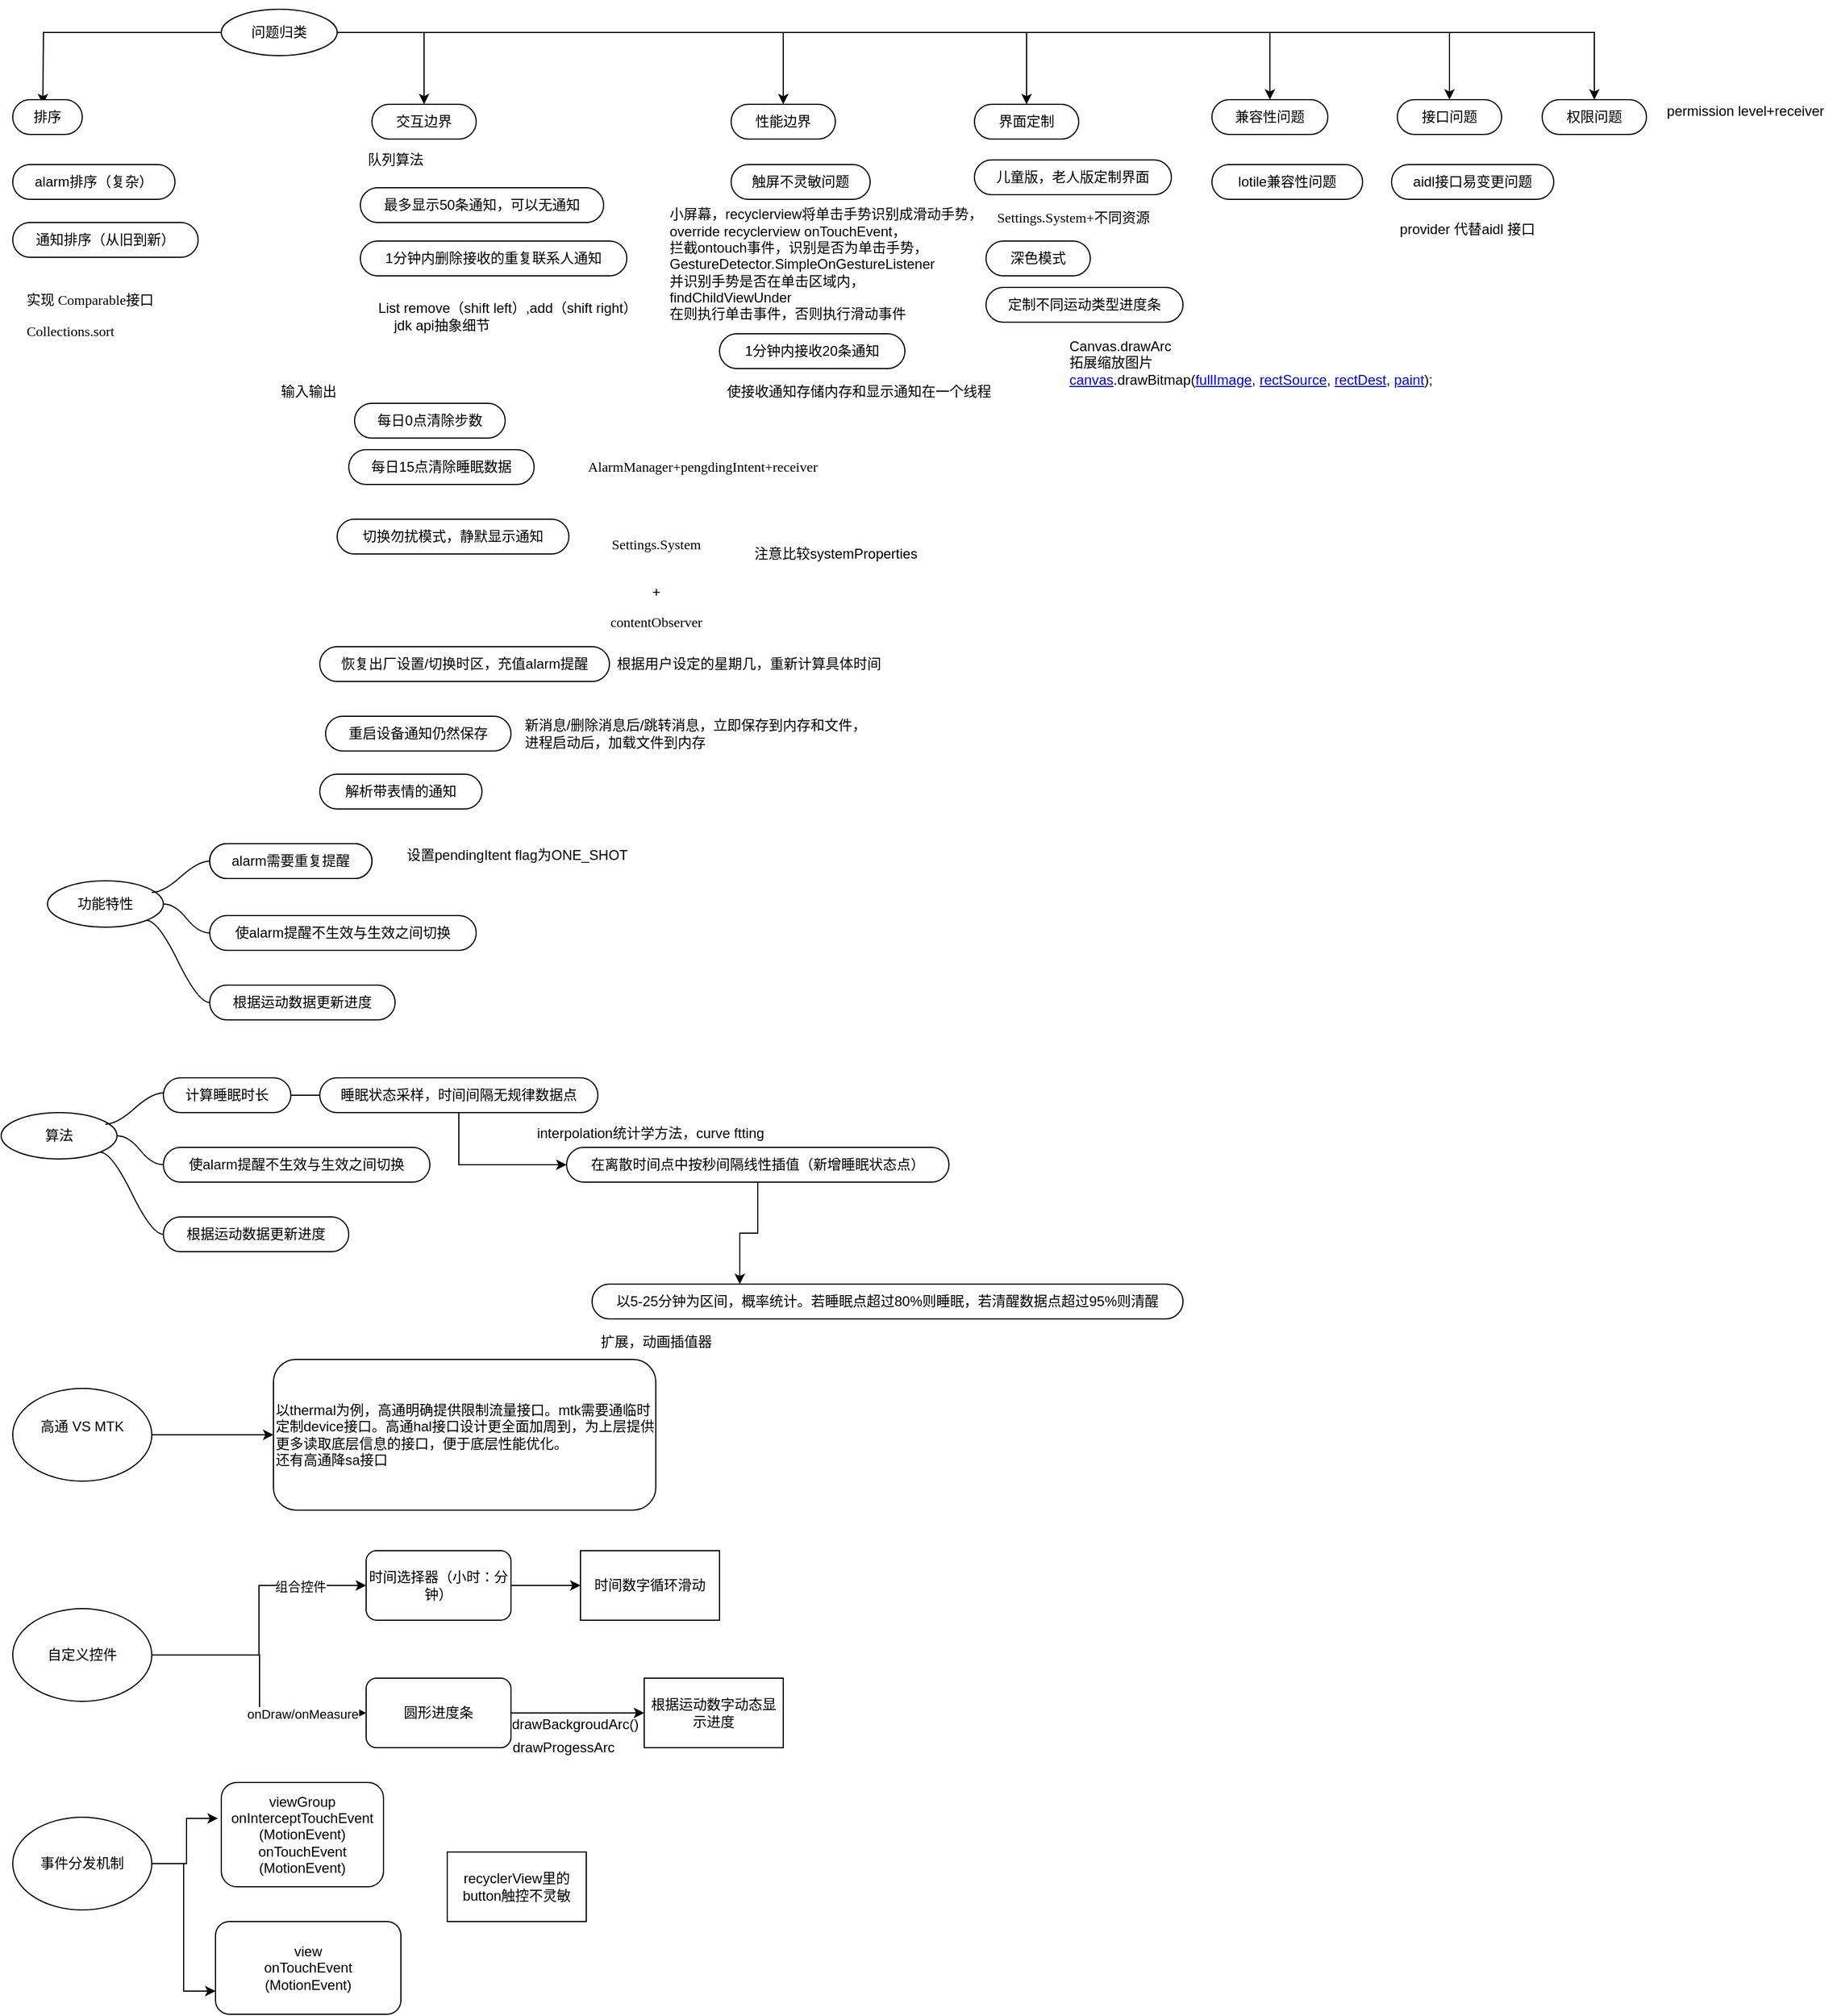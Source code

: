 <mxfile version="14.5.1" type="github" pages="8">
  <diagram id="mVWWuTxC_VbO-vwNad3Q" name="Plan">
    <mxGraphModel dx="782" dy="404" grid="1" gridSize="10" guides="1" tooltips="1" connect="1" arrows="1" fold="1" page="1" pageScale="1" pageWidth="850" pageHeight="1100" math="0" shadow="0">
      <root>
        <mxCell id="tNLlz-yMEQtdrSRHmOsQ-0" />
        <mxCell id="tNLlz-yMEQtdrSRHmOsQ-1" parent="tNLlz-yMEQtdrSRHmOsQ-0" />
        <mxCell id="tNLlz-yMEQtdrSRHmOsQ-23" style="edgeStyle=orthogonalEdgeStyle;rounded=0;orthogonalLoop=1;jettySize=auto;html=1;exitX=1;exitY=0.5;exitDx=0;exitDy=0;entryX=0.5;entryY=0;entryDx=0;entryDy=0;" parent="tNLlz-yMEQtdrSRHmOsQ-1" source="tNLlz-yMEQtdrSRHmOsQ-5" target="tNLlz-yMEQtdrSRHmOsQ-19" edge="1">
          <mxGeometry relative="1" as="geometry" />
        </mxCell>
        <mxCell id="tNLlz-yMEQtdrSRHmOsQ-24" style="edgeStyle=orthogonalEdgeStyle;rounded=0;orthogonalLoop=1;jettySize=auto;html=1;entryX=0.5;entryY=0;entryDx=0;entryDy=0;" parent="tNLlz-yMEQtdrSRHmOsQ-1" source="tNLlz-yMEQtdrSRHmOsQ-5" edge="1">
          <mxGeometry relative="1" as="geometry">
            <mxPoint x="36" y="152" as="targetPoint" />
          </mxGeometry>
        </mxCell>
        <mxCell id="tNLlz-yMEQtdrSRHmOsQ-25" style="edgeStyle=orthogonalEdgeStyle;rounded=0;orthogonalLoop=1;jettySize=auto;html=1;entryX=0.5;entryY=0;entryDx=0;entryDy=0;" parent="tNLlz-yMEQtdrSRHmOsQ-1" source="tNLlz-yMEQtdrSRHmOsQ-5" target="tNLlz-yMEQtdrSRHmOsQ-18" edge="1">
          <mxGeometry relative="1" as="geometry" />
        </mxCell>
        <mxCell id="tNLlz-yMEQtdrSRHmOsQ-34" style="edgeStyle=orthogonalEdgeStyle;rounded=0;orthogonalLoop=1;jettySize=auto;html=1;" parent="tNLlz-yMEQtdrSRHmOsQ-1" source="tNLlz-yMEQtdrSRHmOsQ-5" target="tNLlz-yMEQtdrSRHmOsQ-26" edge="1">
          <mxGeometry relative="1" as="geometry" />
        </mxCell>
        <mxCell id="tNLlz-yMEQtdrSRHmOsQ-56" style="edgeStyle=orthogonalEdgeStyle;rounded=0;orthogonalLoop=1;jettySize=auto;html=1;" parent="tNLlz-yMEQtdrSRHmOsQ-1" source="tNLlz-yMEQtdrSRHmOsQ-5" target="tNLlz-yMEQtdrSRHmOsQ-54" edge="1">
          <mxGeometry relative="1" as="geometry" />
        </mxCell>
        <mxCell id="tNLlz-yMEQtdrSRHmOsQ-57" style="edgeStyle=orthogonalEdgeStyle;rounded=0;orthogonalLoop=1;jettySize=auto;html=1;entryX=0.5;entryY=0;entryDx=0;entryDy=0;" parent="tNLlz-yMEQtdrSRHmOsQ-1" source="tNLlz-yMEQtdrSRHmOsQ-5" target="tNLlz-yMEQtdrSRHmOsQ-52" edge="1">
          <mxGeometry relative="1" as="geometry" />
        </mxCell>
        <mxCell id="tNLlz-yMEQtdrSRHmOsQ-61" style="edgeStyle=orthogonalEdgeStyle;rounded=0;orthogonalLoop=1;jettySize=auto;html=1;entryX=0.5;entryY=0;entryDx=0;entryDy=0;" parent="tNLlz-yMEQtdrSRHmOsQ-1" source="tNLlz-yMEQtdrSRHmOsQ-5" target="tNLlz-yMEQtdrSRHmOsQ-60" edge="1">
          <mxGeometry relative="1" as="geometry" />
        </mxCell>
        <mxCell id="tNLlz-yMEQtdrSRHmOsQ-5" value="问题归类" style="ellipse;whiteSpace=wrap;html=1;align=center;newEdgeStyle={&quot;edgeStyle&quot;:&quot;entityRelationEdgeStyle&quot;,&quot;startArrow&quot;:&quot;none&quot;,&quot;endArrow&quot;:&quot;none&quot;,&quot;segment&quot;:10,&quot;curved&quot;:1};treeFolding=1;treeMoving=1;" parent="tNLlz-yMEQtdrSRHmOsQ-1" vertex="1">
          <mxGeometry x="190" y="70" width="100" height="40" as="geometry" />
        </mxCell>
        <mxCell id="tNLlz-yMEQtdrSRHmOsQ-15" style="edgeStyle=orthogonalEdgeStyle;rounded=0;orthogonalLoop=1;jettySize=auto;html=1;exitX=0.5;exitY=1;exitDx=0;exitDy=0;" parent="tNLlz-yMEQtdrSRHmOsQ-1" edge="1">
          <mxGeometry relative="1" as="geometry">
            <mxPoint x="156" y="70" as="sourcePoint" />
            <mxPoint x="156" y="70" as="targetPoint" />
          </mxGeometry>
        </mxCell>
        <mxCell id="tNLlz-yMEQtdrSRHmOsQ-16" value="排序" style="whiteSpace=wrap;html=1;rounded=1;arcSize=50;align=center;verticalAlign=middle;strokeWidth=1;autosize=1;spacing=4;treeFolding=1;treeMoving=1;newEdgeStyle={&quot;edgeStyle&quot;:&quot;entityRelationEdgeStyle&quot;,&quot;startArrow&quot;:&quot;none&quot;,&quot;endArrow&quot;:&quot;none&quot;,&quot;segment&quot;:10,&quot;curved&quot;:1};" parent="tNLlz-yMEQtdrSRHmOsQ-1" vertex="1">
          <mxGeometry x="10" y="148" width="60" height="30" as="geometry" />
        </mxCell>
        <mxCell id="tNLlz-yMEQtdrSRHmOsQ-18" value="交互边界" style="whiteSpace=wrap;html=1;rounded=1;arcSize=50;align=center;verticalAlign=middle;strokeWidth=1;autosize=1;spacing=4;treeFolding=1;treeMoving=1;newEdgeStyle={&quot;edgeStyle&quot;:&quot;entityRelationEdgeStyle&quot;,&quot;startArrow&quot;:&quot;none&quot;,&quot;endArrow&quot;:&quot;none&quot;,&quot;segment&quot;:10,&quot;curved&quot;:1};" parent="tNLlz-yMEQtdrSRHmOsQ-1" vertex="1">
          <mxGeometry x="320" y="152" width="90" height="30" as="geometry" />
        </mxCell>
        <mxCell id="tNLlz-yMEQtdrSRHmOsQ-19" value="界面定制" style="whiteSpace=wrap;html=1;rounded=1;arcSize=50;align=center;verticalAlign=middle;strokeWidth=1;autosize=1;spacing=4;treeFolding=1;treeMoving=1;newEdgeStyle={&quot;edgeStyle&quot;:&quot;entityRelationEdgeStyle&quot;,&quot;startArrow&quot;:&quot;none&quot;,&quot;endArrow&quot;:&quot;none&quot;,&quot;segment&quot;:10,&quot;curved&quot;:1};" parent="tNLlz-yMEQtdrSRHmOsQ-1" vertex="1">
          <mxGeometry x="840" y="152" width="90" height="30" as="geometry" />
        </mxCell>
        <mxCell id="tNLlz-yMEQtdrSRHmOsQ-26" value="性能边界" style="whiteSpace=wrap;html=1;rounded=1;arcSize=50;align=center;verticalAlign=middle;strokeWidth=1;autosize=1;spacing=4;treeFolding=1;treeMoving=1;newEdgeStyle={&quot;edgeStyle&quot;:&quot;entityRelationEdgeStyle&quot;,&quot;startArrow&quot;:&quot;none&quot;,&quot;endArrow&quot;:&quot;none&quot;,&quot;segment&quot;:10,&quot;curved&quot;:1};" parent="tNLlz-yMEQtdrSRHmOsQ-1" vertex="1">
          <mxGeometry x="630" y="152" width="90" height="30" as="geometry" />
        </mxCell>
        <mxCell id="tNLlz-yMEQtdrSRHmOsQ-28" value="alarm排序（复杂）" style="whiteSpace=wrap;html=1;rounded=1;arcSize=50;align=center;verticalAlign=middle;strokeWidth=1;autosize=1;spacing=4;treeFolding=1;treeMoving=1;newEdgeStyle={&quot;edgeStyle&quot;:&quot;entityRelationEdgeStyle&quot;,&quot;startArrow&quot;:&quot;none&quot;,&quot;endArrow&quot;:&quot;none&quot;,&quot;segment&quot;:10,&quot;curved&quot;:1};" parent="tNLlz-yMEQtdrSRHmOsQ-1" vertex="1">
          <mxGeometry x="10" y="204" width="140" height="30" as="geometry" />
        </mxCell>
        <mxCell id="tNLlz-yMEQtdrSRHmOsQ-29" value="通知排序（从旧到新）" style="whiteSpace=wrap;html=1;rounded=1;arcSize=50;align=center;verticalAlign=middle;strokeWidth=1;autosize=1;spacing=4;treeFolding=1;treeMoving=1;newEdgeStyle={&quot;edgeStyle&quot;:&quot;entityRelationEdgeStyle&quot;,&quot;startArrow&quot;:&quot;none&quot;,&quot;endArrow&quot;:&quot;none&quot;,&quot;segment&quot;:10,&quot;curved&quot;:1};" parent="tNLlz-yMEQtdrSRHmOsQ-1" vertex="1">
          <mxGeometry x="10" y="254" width="160" height="30" as="geometry" />
        </mxCell>
        <mxCell id="tNLlz-yMEQtdrSRHmOsQ-30" value="最多显示50条通知，可以无通知" style="whiteSpace=wrap;html=1;rounded=1;arcSize=50;align=center;verticalAlign=middle;strokeWidth=1;autosize=1;spacing=4;treeFolding=1;treeMoving=1;newEdgeStyle={&quot;edgeStyle&quot;:&quot;entityRelationEdgeStyle&quot;,&quot;startArrow&quot;:&quot;none&quot;,&quot;endArrow&quot;:&quot;none&quot;,&quot;segment&quot;:10,&quot;curved&quot;:1};" parent="tNLlz-yMEQtdrSRHmOsQ-1" vertex="1">
          <mxGeometry x="310" y="224" width="210" height="30" as="geometry" />
        </mxCell>
        <mxCell id="tNLlz-yMEQtdrSRHmOsQ-31" style="edgeStyle=orthogonalEdgeStyle;rounded=0;orthogonalLoop=1;jettySize=auto;html=1;exitX=0.5;exitY=1;exitDx=0;exitDy=0;" parent="tNLlz-yMEQtdrSRHmOsQ-1" source="tNLlz-yMEQtdrSRHmOsQ-30" target="tNLlz-yMEQtdrSRHmOsQ-30" edge="1">
          <mxGeometry relative="1" as="geometry" />
        </mxCell>
        <mxCell id="tNLlz-yMEQtdrSRHmOsQ-35" value="1分钟内接收20条通知" style="whiteSpace=wrap;html=1;rounded=1;arcSize=50;align=center;verticalAlign=middle;strokeWidth=1;autosize=1;spacing=4;treeFolding=1;treeMoving=1;newEdgeStyle={&quot;edgeStyle&quot;:&quot;entityRelationEdgeStyle&quot;,&quot;startArrow&quot;:&quot;none&quot;,&quot;endArrow&quot;:&quot;none&quot;,&quot;segment&quot;:10,&quot;curved&quot;:1};" parent="tNLlz-yMEQtdrSRHmOsQ-1" vertex="1">
          <mxGeometry x="620" y="350" width="160" height="30" as="geometry" />
        </mxCell>
        <mxCell id="tNLlz-yMEQtdrSRHmOsQ-36" value="1分钟内删除接收的重复联系人通知" style="whiteSpace=wrap;html=1;rounded=1;arcSize=50;align=center;verticalAlign=middle;strokeWidth=1;autosize=1;spacing=4;treeFolding=1;treeMoving=1;newEdgeStyle={&quot;edgeStyle&quot;:&quot;entityRelationEdgeStyle&quot;,&quot;startArrow&quot;:&quot;none&quot;,&quot;endArrow&quot;:&quot;none&quot;,&quot;segment&quot;:10,&quot;curved&quot;:1};" parent="tNLlz-yMEQtdrSRHmOsQ-1" vertex="1">
          <mxGeometry x="310" y="270" width="230" height="30" as="geometry" />
        </mxCell>
        <mxCell id="tNLlz-yMEQtdrSRHmOsQ-37" value="儿童版，老人版定制界面" style="whiteSpace=wrap;html=1;rounded=1;arcSize=50;align=center;verticalAlign=middle;strokeWidth=1;autosize=1;spacing=4;treeFolding=1;treeMoving=1;newEdgeStyle={&quot;edgeStyle&quot;:&quot;entityRelationEdgeStyle&quot;,&quot;startArrow&quot;:&quot;none&quot;,&quot;endArrow&quot;:&quot;none&quot;,&quot;segment&quot;:10,&quot;curved&quot;:1};" parent="tNLlz-yMEQtdrSRHmOsQ-1" vertex="1">
          <mxGeometry x="840" y="200" width="170" height="30" as="geometry" />
        </mxCell>
        <mxCell id="tNLlz-yMEQtdrSRHmOsQ-38" value="重启设备通知仍然保存" style="whiteSpace=wrap;html=1;rounded=1;arcSize=50;align=center;verticalAlign=middle;strokeWidth=1;autosize=1;spacing=4;treeFolding=1;treeMoving=1;newEdgeStyle={&quot;edgeStyle&quot;:&quot;entityRelationEdgeStyle&quot;,&quot;startArrow&quot;:&quot;none&quot;,&quot;endArrow&quot;:&quot;none&quot;,&quot;segment&quot;:10,&quot;curved&quot;:1};" parent="tNLlz-yMEQtdrSRHmOsQ-1" vertex="1">
          <mxGeometry x="280" y="680" width="160" height="30" as="geometry" />
        </mxCell>
        <mxCell id="tNLlz-yMEQtdrSRHmOsQ-39" value="切换勿扰模式，静默显示通知" style="whiteSpace=wrap;html=1;rounded=1;arcSize=50;align=center;verticalAlign=middle;strokeWidth=1;autosize=1;spacing=4;treeFolding=1;treeMoving=1;newEdgeStyle={&quot;edgeStyle&quot;:&quot;entityRelationEdgeStyle&quot;,&quot;startArrow&quot;:&quot;none&quot;,&quot;endArrow&quot;:&quot;none&quot;,&quot;segment&quot;:10,&quot;curved&quot;:1};" parent="tNLlz-yMEQtdrSRHmOsQ-1" vertex="1">
          <mxGeometry x="290" y="510" width="200" height="30" as="geometry" />
        </mxCell>
        <mxCell id="tNLlz-yMEQtdrSRHmOsQ-40" value="解析带表情的通知" style="whiteSpace=wrap;html=1;rounded=1;arcSize=50;align=center;verticalAlign=middle;strokeWidth=1;autosize=1;spacing=4;treeFolding=1;treeMoving=1;newEdgeStyle={&quot;edgeStyle&quot;:&quot;entityRelationEdgeStyle&quot;,&quot;startArrow&quot;:&quot;none&quot;,&quot;endArrow&quot;:&quot;none&quot;,&quot;segment&quot;:10,&quot;curved&quot;:1};" parent="tNLlz-yMEQtdrSRHmOsQ-1" vertex="1">
          <mxGeometry x="275" y="730" width="140" height="30" as="geometry" />
        </mxCell>
        <mxCell id="tNLlz-yMEQtdrSRHmOsQ-41" value="触屏不灵敏问题" style="whiteSpace=wrap;html=1;rounded=1;arcSize=50;align=center;verticalAlign=middle;strokeWidth=1;autosize=1;spacing=4;treeFolding=1;treeMoving=1;newEdgeStyle={&quot;edgeStyle&quot;:&quot;entityRelationEdgeStyle&quot;,&quot;startArrow&quot;:&quot;none&quot;,&quot;endArrow&quot;:&quot;none&quot;,&quot;segment&quot;:10,&quot;curved&quot;:1};" parent="tNLlz-yMEQtdrSRHmOsQ-1" vertex="1">
          <mxGeometry x="630" y="204" width="120" height="30" as="geometry" />
        </mxCell>
        <mxCell id="tNLlz-yMEQtdrSRHmOsQ-42" value="恢复出厂设置/切换时区，充值alarm提醒" style="whiteSpace=wrap;html=1;rounded=1;arcSize=50;align=center;verticalAlign=middle;strokeWidth=1;autosize=1;spacing=4;treeFolding=1;treeMoving=1;newEdgeStyle={&quot;edgeStyle&quot;:&quot;entityRelationEdgeStyle&quot;,&quot;startArrow&quot;:&quot;none&quot;,&quot;endArrow&quot;:&quot;none&quot;,&quot;segment&quot;:10,&quot;curved&quot;:1};" parent="tNLlz-yMEQtdrSRHmOsQ-1" vertex="1">
          <mxGeometry x="275" y="620" width="250" height="30" as="geometry" />
        </mxCell>
        <mxCell id="tNLlz-yMEQtdrSRHmOsQ-43" value="功能特性" style="ellipse;whiteSpace=wrap;html=1;align=center;newEdgeStyle={&quot;edgeStyle&quot;:&quot;entityRelationEdgeStyle&quot;,&quot;startArrow&quot;:&quot;none&quot;,&quot;endArrow&quot;:&quot;none&quot;,&quot;segment&quot;:10,&quot;curved&quot;:1};treeFolding=1;treeMoving=1;" parent="tNLlz-yMEQtdrSRHmOsQ-1" vertex="1">
          <mxGeometry x="40" y="822" width="100" height="40" as="geometry" />
        </mxCell>
        <mxCell id="tNLlz-yMEQtdrSRHmOsQ-44" value="alarm需要重复提醒" style="whiteSpace=wrap;html=1;rounded=1;arcSize=50;align=center;verticalAlign=middle;strokeWidth=1;autosize=1;spacing=4;treeFolding=1;treeMoving=1;newEdgeStyle={&quot;edgeStyle&quot;:&quot;entityRelationEdgeStyle&quot;,&quot;startArrow&quot;:&quot;none&quot;,&quot;endArrow&quot;:&quot;none&quot;,&quot;segment&quot;:10,&quot;curved&quot;:1};" parent="tNLlz-yMEQtdrSRHmOsQ-1" vertex="1">
          <mxGeometry x="180" y="790" width="140" height="30" as="geometry" />
        </mxCell>
        <mxCell id="tNLlz-yMEQtdrSRHmOsQ-45" value="" style="edgeStyle=entityRelationEdgeStyle;startArrow=none;endArrow=none;segment=10;curved=1;" parent="tNLlz-yMEQtdrSRHmOsQ-1" target="tNLlz-yMEQtdrSRHmOsQ-44" edge="1">
          <mxGeometry relative="1" as="geometry">
            <mxPoint x="130" y="832" as="sourcePoint" />
          </mxGeometry>
        </mxCell>
        <mxCell id="tNLlz-yMEQtdrSRHmOsQ-46" value="使alarm提醒不生效与生效之间切换" style="whiteSpace=wrap;html=1;rounded=1;arcSize=50;align=center;verticalAlign=middle;strokeWidth=1;autosize=1;spacing=4;treeFolding=1;treeMoving=1;newEdgeStyle={&quot;edgeStyle&quot;:&quot;entityRelationEdgeStyle&quot;,&quot;startArrow&quot;:&quot;none&quot;,&quot;endArrow&quot;:&quot;none&quot;,&quot;segment&quot;:10,&quot;curved&quot;:1};" parent="tNLlz-yMEQtdrSRHmOsQ-1" vertex="1">
          <mxGeometry x="180" y="852" width="230" height="30" as="geometry" />
        </mxCell>
        <mxCell id="tNLlz-yMEQtdrSRHmOsQ-47" value="" style="edgeStyle=entityRelationEdgeStyle;startArrow=none;endArrow=none;segment=10;curved=1;exitX=1;exitY=0.5;exitDx=0;exitDy=0;" parent="tNLlz-yMEQtdrSRHmOsQ-1" source="tNLlz-yMEQtdrSRHmOsQ-43" target="tNLlz-yMEQtdrSRHmOsQ-46" edge="1">
          <mxGeometry relative="1" as="geometry">
            <mxPoint x="160" y="882" as="sourcePoint" />
          </mxGeometry>
        </mxCell>
        <mxCell id="tNLlz-yMEQtdrSRHmOsQ-48" value="定制不同运动类型进度条" style="whiteSpace=wrap;html=1;rounded=1;arcSize=50;align=center;verticalAlign=middle;strokeWidth=1;autosize=1;spacing=4;treeFolding=1;treeMoving=1;newEdgeStyle={&quot;edgeStyle&quot;:&quot;entityRelationEdgeStyle&quot;,&quot;startArrow&quot;:&quot;none&quot;,&quot;endArrow&quot;:&quot;none&quot;,&quot;segment&quot;:10,&quot;curved&quot;:1};" parent="tNLlz-yMEQtdrSRHmOsQ-1" vertex="1">
          <mxGeometry x="850" y="310" width="170" height="30" as="geometry" />
        </mxCell>
        <mxCell id="tNLlz-yMEQtdrSRHmOsQ-50" value="根据运动数据更新进度" style="whiteSpace=wrap;html=1;rounded=1;arcSize=50;align=center;verticalAlign=middle;strokeWidth=1;autosize=1;spacing=4;treeFolding=1;treeMoving=1;newEdgeStyle={&quot;edgeStyle&quot;:&quot;entityRelationEdgeStyle&quot;,&quot;startArrow&quot;:&quot;none&quot;,&quot;endArrow&quot;:&quot;none&quot;,&quot;segment&quot;:10,&quot;curved&quot;:1};" parent="tNLlz-yMEQtdrSRHmOsQ-1" vertex="1">
          <mxGeometry x="180" y="912" width="160" height="30" as="geometry" />
        </mxCell>
        <mxCell id="tNLlz-yMEQtdrSRHmOsQ-51" value="" style="edgeStyle=entityRelationEdgeStyle;startArrow=none;endArrow=none;segment=10;curved=1;exitX=1;exitY=1;exitDx=0;exitDy=0;" parent="tNLlz-yMEQtdrSRHmOsQ-1" source="tNLlz-yMEQtdrSRHmOsQ-43" target="tNLlz-yMEQtdrSRHmOsQ-50" edge="1">
          <mxGeometry relative="1" as="geometry">
            <mxPoint x="130" y="882" as="sourcePoint" />
          </mxGeometry>
        </mxCell>
        <mxCell id="tNLlz-yMEQtdrSRHmOsQ-52" value="兼容性问题" style="whiteSpace=wrap;html=1;rounded=1;arcSize=50;align=center;verticalAlign=middle;strokeWidth=1;autosize=1;spacing=4;treeFolding=1;treeMoving=1;newEdgeStyle={&quot;edgeStyle&quot;:&quot;entityRelationEdgeStyle&quot;,&quot;startArrow&quot;:&quot;none&quot;,&quot;endArrow&quot;:&quot;none&quot;,&quot;segment&quot;:10,&quot;curved&quot;:1};" parent="tNLlz-yMEQtdrSRHmOsQ-1" vertex="1">
          <mxGeometry x="1045" y="148" width="100" height="30" as="geometry" />
        </mxCell>
        <mxCell id="tNLlz-yMEQtdrSRHmOsQ-53" value="lotile兼容性问题" style="whiteSpace=wrap;html=1;rounded=1;arcSize=50;align=center;verticalAlign=middle;strokeWidth=1;autosize=1;spacing=4;treeFolding=1;treeMoving=1;newEdgeStyle={&quot;edgeStyle&quot;:&quot;entityRelationEdgeStyle&quot;,&quot;startArrow&quot;:&quot;none&quot;,&quot;endArrow&quot;:&quot;none&quot;,&quot;segment&quot;:10,&quot;curved&quot;:1};" parent="tNLlz-yMEQtdrSRHmOsQ-1" vertex="1">
          <mxGeometry x="1045" y="204" width="130" height="30" as="geometry" />
        </mxCell>
        <mxCell id="tNLlz-yMEQtdrSRHmOsQ-54" value="接口问题" style="whiteSpace=wrap;html=1;rounded=1;arcSize=50;align=center;verticalAlign=middle;strokeWidth=1;autosize=1;spacing=4;treeFolding=1;treeMoving=1;newEdgeStyle={&quot;edgeStyle&quot;:&quot;entityRelationEdgeStyle&quot;,&quot;startArrow&quot;:&quot;none&quot;,&quot;endArrow&quot;:&quot;none&quot;,&quot;segment&quot;:10,&quot;curved&quot;:1};" parent="tNLlz-yMEQtdrSRHmOsQ-1" vertex="1">
          <mxGeometry x="1205" y="148" width="90" height="30" as="geometry" />
        </mxCell>
        <mxCell id="tNLlz-yMEQtdrSRHmOsQ-55" value="aidl接口易变更问题" style="whiteSpace=wrap;html=1;rounded=1;arcSize=50;align=center;verticalAlign=middle;strokeWidth=1;autosize=1;spacing=4;treeFolding=1;treeMoving=1;newEdgeStyle={&quot;edgeStyle&quot;:&quot;entityRelationEdgeStyle&quot;,&quot;startArrow&quot;:&quot;none&quot;,&quot;endArrow&quot;:&quot;none&quot;,&quot;segment&quot;:10,&quot;curved&quot;:1};" parent="tNLlz-yMEQtdrSRHmOsQ-1" vertex="1">
          <mxGeometry x="1200" y="204" width="140" height="30" as="geometry" />
        </mxCell>
        <mxCell id="tNLlz-yMEQtdrSRHmOsQ-58" value="每日0点清除步数" style="whiteSpace=wrap;html=1;rounded=1;arcSize=50;align=center;verticalAlign=middle;strokeWidth=1;autosize=1;spacing=4;treeFolding=1;treeMoving=1;newEdgeStyle={&quot;edgeStyle&quot;:&quot;entityRelationEdgeStyle&quot;,&quot;startArrow&quot;:&quot;none&quot;,&quot;endArrow&quot;:&quot;none&quot;,&quot;segment&quot;:10,&quot;curved&quot;:1};" parent="tNLlz-yMEQtdrSRHmOsQ-1" vertex="1">
          <mxGeometry x="305" y="410" width="130" height="30" as="geometry" />
        </mxCell>
        <mxCell id="tNLlz-yMEQtdrSRHmOsQ-59" value="每日15点清除睡眠数据" style="whiteSpace=wrap;html=1;rounded=1;arcSize=50;align=center;verticalAlign=middle;strokeWidth=1;autosize=1;spacing=4;treeFolding=1;treeMoving=1;newEdgeStyle={&quot;edgeStyle&quot;:&quot;entityRelationEdgeStyle&quot;,&quot;startArrow&quot;:&quot;none&quot;,&quot;endArrow&quot;:&quot;none&quot;,&quot;segment&quot;:10,&quot;curved&quot;:1};" parent="tNLlz-yMEQtdrSRHmOsQ-1" vertex="1">
          <mxGeometry x="300" y="450" width="160" height="30" as="geometry" />
        </mxCell>
        <mxCell id="tNLlz-yMEQtdrSRHmOsQ-60" value="权限问题" style="whiteSpace=wrap;html=1;rounded=1;arcSize=50;align=center;verticalAlign=middle;strokeWidth=1;autosize=1;spacing=4;treeFolding=1;treeMoving=1;newEdgeStyle={&quot;edgeStyle&quot;:&quot;entityRelationEdgeStyle&quot;,&quot;startArrow&quot;:&quot;none&quot;,&quot;endArrow&quot;:&quot;none&quot;,&quot;segment&quot;:10,&quot;curved&quot;:1};" parent="tNLlz-yMEQtdrSRHmOsQ-1" vertex="1">
          <mxGeometry x="1330" y="148" width="90" height="30" as="geometry" />
        </mxCell>
        <mxCell id="z47raid-4QwAcMhE8_F2-0" value="&lt;div align=&quot;left&quot;&gt;&lt;font style=&quot;font-size: 12px&quot; face=&quot;Verdana&quot;&gt;实现 Comparable接口&lt;/font&gt;&lt;/div&gt;&lt;div align=&quot;left&quot;&gt;&lt;pre style=&quot;background-color: rgb(255 , 255 , 255) ; color: rgb(0 , 0 , 0)&quot;&gt;&lt;font style=&quot;font-size: 12px&quot; face=&quot;Verdana&quot;&gt;Collections.sort&lt;/font&gt;&lt;/pre&gt;&lt;/div&gt;" style="text;html=1;align=left;verticalAlign=middle;resizable=0;points=[];autosize=1;" parent="tNLlz-yMEQtdrSRHmOsQ-1" vertex="1">
          <mxGeometry x="20" y="310" width="140" height="60" as="geometry" />
        </mxCell>
        <mxCell id="z47raid-4QwAcMhE8_F2-1" value="队列算法" style="text;html=1;align=center;verticalAlign=middle;resizable=0;points=[];autosize=1;" parent="tNLlz-yMEQtdrSRHmOsQ-1" vertex="1">
          <mxGeometry x="310" y="190" width="60" height="20" as="geometry" />
        </mxCell>
        <mxCell id="z47raid-4QwAcMhE8_F2-2" value="alarm需要重复提醒" style="whiteSpace=wrap;html=1;rounded=1;arcSize=50;align=center;verticalAlign=middle;strokeWidth=1;autosize=1;spacing=4;treeFolding=1;treeMoving=1;newEdgeStyle={&quot;edgeStyle&quot;:&quot;entityRelationEdgeStyle&quot;,&quot;startArrow&quot;:&quot;none&quot;,&quot;endArrow&quot;:&quot;none&quot;,&quot;segment&quot;:10,&quot;curved&quot;:1};" parent="tNLlz-yMEQtdrSRHmOsQ-1" vertex="1">
          <mxGeometry x="180" y="790" width="140" height="30" as="geometry" />
        </mxCell>
        <mxCell id="z47raid-4QwAcMhE8_F2-3" value="alarm需要重复提醒" style="whiteSpace=wrap;html=1;rounded=1;arcSize=50;align=center;verticalAlign=middle;strokeWidth=1;autosize=1;spacing=4;treeFolding=1;treeMoving=1;newEdgeStyle={&quot;edgeStyle&quot;:&quot;entityRelationEdgeStyle&quot;,&quot;startArrow&quot;:&quot;none&quot;,&quot;endArrow&quot;:&quot;none&quot;,&quot;segment&quot;:10,&quot;curved&quot;:1};" parent="tNLlz-yMEQtdrSRHmOsQ-1" vertex="1">
          <mxGeometry x="180" y="790" width="140" height="30" as="geometry" />
        </mxCell>
        <mxCell id="z47raid-4QwAcMhE8_F2-4" value="输入输出" style="text;html=1;align=center;verticalAlign=middle;resizable=0;points=[];autosize=1;" parent="tNLlz-yMEQtdrSRHmOsQ-1" vertex="1">
          <mxGeometry x="235" y="390" width="60" height="20" as="geometry" />
        </mxCell>
        <mxCell id="BQzjKILyL0WDWtUlH1uS-0" value="&lt;div&gt;&amp;nbsp;&amp;nbsp;&amp;nbsp;&amp;nbsp;&amp;nbsp;&amp;nbsp;&amp;nbsp;&amp;nbsp;&amp;nbsp;&amp;nbsp;&amp;nbsp;&amp;nbsp;&amp;nbsp;&amp;nbsp;&amp;nbsp;&amp;nbsp;&amp;nbsp;&amp;nbsp;&amp;nbsp;&amp;nbsp;&amp;nbsp;&amp;nbsp;&amp;nbsp;&amp;nbsp;&amp;nbsp;&amp;nbsp;&amp;nbsp;&amp;nbsp;&amp;nbsp;&amp;nbsp;&amp;nbsp;&amp;nbsp;&amp;nbsp; List remove（shift left）,add（shift right） &lt;br&gt;&lt;/div&gt;&lt;div&gt;jdk api抽象细节&lt;/div&gt;" style="text;html=1;align=center;verticalAlign=middle;resizable=0;points=[];autosize=1;" parent="tNLlz-yMEQtdrSRHmOsQ-1" vertex="1">
          <mxGeometry x="205" y="320" width="350" height="30" as="geometry" />
        </mxCell>
        <mxCell id="BQzjKILyL0WDWtUlH1uS-1" value="&lt;pre style=&quot;background-color: rgb(255 , 255 , 255) ; color: rgb(0 , 0 , 0) ; font-family: &amp;#34;consolas&amp;#34;&quot;&gt;&lt;font style=&quot;font-size: 12px&quot;&gt;AlarmManager&lt;/font&gt;&lt;font style=&quot;font-size: 12px&quot;&gt;+pengdingIntent+receiver&lt;/font&gt;&lt;/pre&gt;" style="text;html=1;align=center;verticalAlign=middle;resizable=0;points=[];autosize=1;" parent="tNLlz-yMEQtdrSRHmOsQ-1" vertex="1">
          <mxGeometry x="480" y="445" width="250" height="40" as="geometry" />
        </mxCell>
        <mxCell id="BQzjKILyL0WDWtUlH1uS-2" value="&lt;pre style=&quot;background-color: rgb(255 , 255 , 255) ; color: rgb(0 , 0 , 0) ; font-family: &amp;#34;consolas&amp;#34;&quot;&gt;&lt;font style=&quot;font-size: 12px&quot;&gt;Settings.System&lt;/font&gt;&lt;/pre&gt;&lt;div&gt;&lt;font style=&quot;font-size: 12px&quot;&gt;&lt;br&gt;&lt;/font&gt;&lt;/div&gt;&lt;div&gt;&lt;font style=&quot;font-size: 12px&quot;&gt;+&lt;br&gt;&lt;/font&gt;&lt;pre style=&quot;background-color: rgb(255 , 255 , 255) ; color: rgb(0 , 0 , 0) ; font-family: &amp;#34;consolas&amp;#34;&quot;&gt;&lt;font style=&quot;font-size: 12px&quot;&gt;contentObserver&lt;/font&gt;&lt;/pre&gt;&lt;/div&gt;" style="text;html=1;align=center;verticalAlign=middle;resizable=0;points=[];autosize=1;" parent="tNLlz-yMEQtdrSRHmOsQ-1" vertex="1">
          <mxGeometry x="510" y="510" width="110" height="110" as="geometry" />
        </mxCell>
        <mxCell id="BQzjKILyL0WDWtUlH1uS-3" value="&amp;nbsp;&amp;nbsp;&amp;nbsp;&amp;nbsp;&amp;nbsp;&amp;nbsp;&amp;nbsp;&amp;nbsp;&amp;nbsp;&amp;nbsp;&amp;nbsp;&amp;nbsp;&amp;nbsp;&amp;nbsp; 根据用户设定的星期几，重新计算具体时间" style="text;html=1;align=center;verticalAlign=middle;resizable=0;points=[];autosize=1;" parent="tNLlz-yMEQtdrSRHmOsQ-1" vertex="1">
          <mxGeometry x="475" y="625" width="290" height="20" as="geometry" />
        </mxCell>
        <mxCell id="BQzjKILyL0WDWtUlH1uS-4" value="注意比较systemProperties" style="text;html=1;align=center;verticalAlign=middle;resizable=0;points=[];autosize=1;" parent="tNLlz-yMEQtdrSRHmOsQ-1" vertex="1">
          <mxGeometry x="640" y="530" width="160" height="20" as="geometry" />
        </mxCell>
        <mxCell id="BQzjKILyL0WDWtUlH1uS-5" value="&lt;div align=&quot;left&quot;&gt;新消息/删除消息后/跳转消息，立即保存到内存和文件，&lt;/div&gt;&lt;div align=&quot;left&quot;&gt;进程启动后，加载文件到内存&lt;/div&gt;" style="text;html=1;align=left;verticalAlign=middle;resizable=0;points=[];autosize=1;" parent="tNLlz-yMEQtdrSRHmOsQ-1" vertex="1">
          <mxGeometry x="450" y="680" width="310" height="30" as="geometry" />
        </mxCell>
        <mxCell id="BQzjKILyL0WDWtUlH1uS-6" value="&lt;pre style=&quot;background-color: rgb(255 , 255 , 255) ; color: rgb(0 , 0 , 0) ; font-family: &amp;#34;consolas&amp;#34;&quot;&gt;&lt;font style=&quot;font-size: 12px&quot;&gt;Settings.System+不同资源&lt;/font&gt;&lt;/pre&gt;" style="text;html=1;align=center;verticalAlign=middle;resizable=0;points=[];autosize=1;" parent="tNLlz-yMEQtdrSRHmOsQ-1" vertex="1">
          <mxGeometry x="840" y="230" width="170" height="40" as="geometry" />
        </mxCell>
        <mxCell id="BQzjKILyL0WDWtUlH1uS-7" value="permission level+receiver" style="text;html=1;align=center;verticalAlign=middle;resizable=0;points=[];autosize=1;" parent="tNLlz-yMEQtdrSRHmOsQ-1" vertex="1">
          <mxGeometry x="1430" y="148" width="150" height="20" as="geometry" />
        </mxCell>
        <mxCell id="BQzjKILyL0WDWtUlH1uS-8" value="provider 代替aidl 接口" style="text;html=1;align=center;verticalAlign=middle;resizable=0;points=[];autosize=1;" parent="tNLlz-yMEQtdrSRHmOsQ-1" vertex="1">
          <mxGeometry x="1200" y="250" width="130" height="20" as="geometry" />
        </mxCell>
        <mxCell id="BQzjKILyL0WDWtUlH1uS-9" value="&lt;div align=&quot;left&quot;&gt;&lt;font style=&quot;font-size: 12px&quot;&gt;小屏幕，recyclerview将单击手势识别成滑动手势，&lt;/font&gt;&lt;/div&gt;&lt;div align=&quot;left&quot;&gt;&lt;font style=&quot;font-size: 12px&quot;&gt;override recyclerview&lt;/font&gt;&lt;font style=&quot;font-size: 12px&quot;&gt; onTouchEvent&lt;/font&gt;&lt;font style=&quot;font-size: 12px&quot;&gt;，&lt;/font&gt;&lt;/div&gt;&lt;div align=&quot;left&quot;&gt;&lt;font style=&quot;font-size: 12px&quot;&gt;拦截ontouch事件，识别是否为单击手势，&lt;/font&gt;&lt;font style=&quot;font-size: 12px&quot;&gt;&lt;br&gt;&lt;/font&gt;&lt;/div&gt;&lt;div align=&quot;left&quot;&gt;&lt;font style=&quot;font-size: 12px&quot;&gt;GestureDetector.SimpleOnGestureListener&lt;/font&gt;&lt;/div&gt;&lt;div align=&quot;left&quot;&gt;&lt;font style=&quot;font-size: 12px&quot;&gt;并识别手势是否在单击区域内，&lt;font style=&quot;font-size: 12px&quot;&gt;&lt;br&gt;&lt;/font&gt;&lt;/font&gt;&lt;/div&gt;&lt;div align=&quot;left&quot;&gt;&lt;font style=&quot;font-size: 12px&quot;&gt;findChildViewUnder&lt;/font&gt;&lt;/div&gt;&lt;div align=&quot;left&quot;&gt;&lt;font style=&quot;font-size: 12px&quot;&gt;在则执行单击事件，否则执行滑动事件&lt;/font&gt;&lt;/div&gt;" style="text;html=1;align=left;verticalAlign=middle;resizable=0;points=[];autosize=1;" parent="tNLlz-yMEQtdrSRHmOsQ-1" vertex="1">
          <mxGeometry x="575" y="240" width="290" height="100" as="geometry" />
        </mxCell>
        <mxCell id="BQzjKILyL0WDWtUlH1uS-10" value="使接收通知存储内存和显示通知在一个线程" style="text;html=1;align=center;verticalAlign=middle;resizable=0;points=[];autosize=1;" parent="tNLlz-yMEQtdrSRHmOsQ-1" vertex="1">
          <mxGeometry x="620" y="390" width="240" height="20" as="geometry" />
        </mxCell>
        <mxCell id="BQzjKILyL0WDWtUlH1uS-11" value="深色模式" style="whiteSpace=wrap;html=1;rounded=1;arcSize=50;align=center;verticalAlign=middle;strokeWidth=1;autosize=1;spacing=4;treeFolding=1;treeMoving=1;newEdgeStyle={&quot;edgeStyle&quot;:&quot;entityRelationEdgeStyle&quot;,&quot;startArrow&quot;:&quot;none&quot;,&quot;endArrow&quot;:&quot;none&quot;,&quot;segment&quot;:10,&quot;curved&quot;:1};" parent="tNLlz-yMEQtdrSRHmOsQ-1" vertex="1">
          <mxGeometry x="850" y="270" width="90" height="30" as="geometry" />
        </mxCell>
        <mxCell id="BQzjKILyL0WDWtUlH1uS-12" value="设置pendingItent flag为ONE_SHOT" style="text;html=1;align=center;verticalAlign=middle;resizable=0;points=[];autosize=1;" parent="tNLlz-yMEQtdrSRHmOsQ-1" vertex="1">
          <mxGeometry x="340" y="790" width="210" height="20" as="geometry" />
        </mxCell>
        <mxCell id="2henv8yXizlIHoVuq8M5-0" value="&lt;div&gt;Canvas.drawArc&lt;/div&gt;&lt;div&gt;拓展缩放图片&lt;/div&gt;&lt;div&gt; &lt;span class=&quot;cm-variable-2&quot;&gt;&lt;a class=&quot;semantic-decoration&quot; href=&quot;https://cs.android.com/android/platform/superproject/+/master:packages/apps/Settings/src/com/android/settings/users/EditUserPhotoController.java;drc=master;l=299?q=EditUserPhotoController&amp;amp;ss=android%2Fplatform%2Fsuperproject&quot;&gt;canvas&lt;/a&gt;&lt;/span&gt;.drawBitmap(&lt;span class=&quot;cm-variable-2&quot;&gt;&lt;a class=&quot;semantic-decoration&quot; href=&quot;https://cs.android.com/android/platform/superproject/+/master:packages/apps/Settings/src/com/android/settings/users/EditUserPhotoController.java;drc=master;l=300?q=EditUserPhotoController&amp;amp;ss=android%2Fplatform%2Fsuperproject&quot;&gt;fullImage&lt;/a&gt;&lt;/span&gt;, &lt;span class=&quot;cm-variable-2&quot;&gt;&lt;a class=&quot;semantic-decoration&quot; href=&quot;https://cs.android.com/android/platform/superproject/+/master:packages/apps/Settings/src/com/android/settings/users/EditUserPhotoController.java;drc=master;l=313?q=EditUserPhotoController&amp;amp;ss=android%2Fplatform%2Fsuperproject&quot;&gt;rectSource&lt;/a&gt;&lt;/span&gt;, &lt;span class=&quot;cm-variable-2&quot;&gt;&lt;a class=&quot;semantic-decoration&quot; href=&quot;https://cs.android.com/android/platform/superproject/+/master:packages/apps/Settings/src/com/android/settings/users/EditUserPhotoController.java;drc=master;l=315?q=EditUserPhotoController&amp;amp;ss=android%2Fplatform%2Fsuperproject&quot;&gt;rectDest&lt;/a&gt;&lt;/span&gt;, &lt;span class=&quot;cm-variable-2&quot;&gt;&lt;a class=&quot;semantic-decoration&quot; href=&quot;https://cs.android.com/android/platform/superproject/+/master:packages/apps/Settings/src/com/android/settings/users/EditUserPhotoController.java;drc=master;l=316?q=EditUserPhotoController&amp;amp;ss=android%2Fplatform%2Fsuperproject&quot;&gt;paint&lt;/a&gt;&lt;/span&gt;);&lt;/div&gt;" style="text;html=1;align=left;verticalAlign=middle;resizable=0;points=[];autosize=1;" parent="tNLlz-yMEQtdrSRHmOsQ-1" vertex="1">
          <mxGeometry x="920" y="350" width="330" height="50" as="geometry" />
        </mxCell>
        <mxCell id="v8KJgjF3nx-LMQuyAALV-0" value="算法" style="ellipse;whiteSpace=wrap;html=1;align=center;newEdgeStyle={&quot;edgeStyle&quot;:&quot;entityRelationEdgeStyle&quot;,&quot;startArrow&quot;:&quot;none&quot;,&quot;endArrow&quot;:&quot;none&quot;,&quot;segment&quot;:10,&quot;curved&quot;:1};treeFolding=1;treeMoving=1;" parent="tNLlz-yMEQtdrSRHmOsQ-1" vertex="1">
          <mxGeometry y="1022" width="100" height="40" as="geometry" />
        </mxCell>
        <mxCell id="v8KJgjF3nx-LMQuyAALV-1" value="" style="edgeStyle=entityRelationEdgeStyle;startArrow=none;endArrow=none;segment=10;curved=1;" parent="tNLlz-yMEQtdrSRHmOsQ-1" edge="1">
          <mxGeometry relative="1" as="geometry">
            <mxPoint x="90" y="1032" as="sourcePoint" />
            <mxPoint x="140" y="1005" as="targetPoint" />
          </mxGeometry>
        </mxCell>
        <mxCell id="v8KJgjF3nx-LMQuyAALV-2" value="使alarm提醒不生效与生效之间切换" style="whiteSpace=wrap;html=1;rounded=1;arcSize=50;align=center;verticalAlign=middle;strokeWidth=1;autosize=1;spacing=4;treeFolding=1;treeMoving=1;newEdgeStyle={&quot;edgeStyle&quot;:&quot;entityRelationEdgeStyle&quot;,&quot;startArrow&quot;:&quot;none&quot;,&quot;endArrow&quot;:&quot;none&quot;,&quot;segment&quot;:10,&quot;curved&quot;:1};" parent="tNLlz-yMEQtdrSRHmOsQ-1" vertex="1">
          <mxGeometry x="140" y="1052" width="230" height="30" as="geometry" />
        </mxCell>
        <mxCell id="v8KJgjF3nx-LMQuyAALV-3" value="" style="edgeStyle=entityRelationEdgeStyle;startArrow=none;endArrow=none;segment=10;curved=1;exitX=1;exitY=0.5;exitDx=0;exitDy=0;" parent="tNLlz-yMEQtdrSRHmOsQ-1" source="v8KJgjF3nx-LMQuyAALV-0" target="v8KJgjF3nx-LMQuyAALV-2" edge="1">
          <mxGeometry relative="1" as="geometry">
            <mxPoint x="120" y="1082" as="sourcePoint" />
          </mxGeometry>
        </mxCell>
        <mxCell id="v8KJgjF3nx-LMQuyAALV-4" value="根据运动数据更新进度" style="whiteSpace=wrap;html=1;rounded=1;arcSize=50;align=center;verticalAlign=middle;strokeWidth=1;autosize=1;spacing=4;treeFolding=1;treeMoving=1;newEdgeStyle={&quot;edgeStyle&quot;:&quot;entityRelationEdgeStyle&quot;,&quot;startArrow&quot;:&quot;none&quot;,&quot;endArrow&quot;:&quot;none&quot;,&quot;segment&quot;:10,&quot;curved&quot;:1};" parent="tNLlz-yMEQtdrSRHmOsQ-1" vertex="1">
          <mxGeometry x="140" y="1112" width="160" height="30" as="geometry" />
        </mxCell>
        <mxCell id="v8KJgjF3nx-LMQuyAALV-5" value="" style="edgeStyle=entityRelationEdgeStyle;startArrow=none;endArrow=none;segment=10;curved=1;exitX=1;exitY=1;exitDx=0;exitDy=0;" parent="tNLlz-yMEQtdrSRHmOsQ-1" source="v8KJgjF3nx-LMQuyAALV-0" target="v8KJgjF3nx-LMQuyAALV-4" edge="1">
          <mxGeometry relative="1" as="geometry">
            <mxPoint x="90" y="1082" as="sourcePoint" />
          </mxGeometry>
        </mxCell>
        <mxCell id="v8KJgjF3nx-LMQuyAALV-7" style="edgeStyle=orthogonalEdgeStyle;rounded=0;orthogonalLoop=1;jettySize=auto;html=1;exitX=1;exitY=0.5;exitDx=0;exitDy=0;" parent="tNLlz-yMEQtdrSRHmOsQ-1" source="v8KJgjF3nx-LMQuyAALV-6" edge="1">
          <mxGeometry relative="1" as="geometry">
            <mxPoint x="290" y="1007" as="targetPoint" />
          </mxGeometry>
        </mxCell>
        <mxCell id="v8KJgjF3nx-LMQuyAALV-6" value="计算睡眠时长" style="whiteSpace=wrap;html=1;rounded=1;arcSize=50;align=center;verticalAlign=middle;strokeWidth=1;autosize=1;spacing=4;treeFolding=1;treeMoving=1;newEdgeStyle={&quot;edgeStyle&quot;:&quot;entityRelationEdgeStyle&quot;,&quot;startArrow&quot;:&quot;none&quot;,&quot;endArrow&quot;:&quot;none&quot;,&quot;segment&quot;:10,&quot;curved&quot;:1};" parent="tNLlz-yMEQtdrSRHmOsQ-1" vertex="1">
          <mxGeometry x="140" y="992" width="110" height="30" as="geometry" />
        </mxCell>
        <mxCell id="v8KJgjF3nx-LMQuyAALV-11" style="edgeStyle=orthogonalEdgeStyle;rounded=0;orthogonalLoop=1;jettySize=auto;html=1;entryX=0;entryY=0.5;entryDx=0;entryDy=0;" parent="tNLlz-yMEQtdrSRHmOsQ-1" source="v8KJgjF3nx-LMQuyAALV-8" target="v8KJgjF3nx-LMQuyAALV-9" edge="1">
          <mxGeometry relative="1" as="geometry" />
        </mxCell>
        <mxCell id="v8KJgjF3nx-LMQuyAALV-8" value="睡眠状态采样，时间间隔无规律数据点" style="whiteSpace=wrap;html=1;rounded=1;arcSize=50;align=center;verticalAlign=middle;strokeWidth=1;autosize=1;spacing=4;treeFolding=1;treeMoving=1;newEdgeStyle={&quot;edgeStyle&quot;:&quot;entityRelationEdgeStyle&quot;,&quot;startArrow&quot;:&quot;none&quot;,&quot;endArrow&quot;:&quot;none&quot;,&quot;segment&quot;:10,&quot;curved&quot;:1};" parent="tNLlz-yMEQtdrSRHmOsQ-1" vertex="1">
          <mxGeometry x="275" y="992" width="240" height="30" as="geometry" />
        </mxCell>
        <mxCell id="v8KJgjF3nx-LMQuyAALV-13" style="edgeStyle=orthogonalEdgeStyle;rounded=0;orthogonalLoop=1;jettySize=auto;html=1;entryX=0.25;entryY=0;entryDx=0;entryDy=0;" parent="tNLlz-yMEQtdrSRHmOsQ-1" source="v8KJgjF3nx-LMQuyAALV-9" target="v8KJgjF3nx-LMQuyAALV-10" edge="1">
          <mxGeometry relative="1" as="geometry" />
        </mxCell>
        <mxCell id="v8KJgjF3nx-LMQuyAALV-9" value="在离散时间点中按秒间隔线性插值（新增睡眠状态点）" style="whiteSpace=wrap;html=1;rounded=1;arcSize=50;align=center;verticalAlign=middle;strokeWidth=1;autosize=1;spacing=4;treeFolding=1;treeMoving=1;newEdgeStyle={&quot;edgeStyle&quot;:&quot;entityRelationEdgeStyle&quot;,&quot;startArrow&quot;:&quot;none&quot;,&quot;endArrow&quot;:&quot;none&quot;,&quot;segment&quot;:10,&quot;curved&quot;:1};" parent="tNLlz-yMEQtdrSRHmOsQ-1" vertex="1">
          <mxGeometry x="488" y="1052" width="330" height="30" as="geometry" />
        </mxCell>
        <mxCell id="v8KJgjF3nx-LMQuyAALV-10" value="以5-25分钟为区间，概率统计。若睡眠点超过80%则睡眠，若清醒数据点超过95%则清醒" style="whiteSpace=wrap;html=1;rounded=1;arcSize=50;align=center;verticalAlign=middle;strokeWidth=1;autosize=1;spacing=4;treeFolding=1;treeMoving=1;newEdgeStyle={&quot;edgeStyle&quot;:&quot;entityRelationEdgeStyle&quot;,&quot;startArrow&quot;:&quot;none&quot;,&quot;endArrow&quot;:&quot;none&quot;,&quot;segment&quot;:10,&quot;curved&quot;:1};" parent="tNLlz-yMEQtdrSRHmOsQ-1" vertex="1">
          <mxGeometry x="510" y="1170" width="510" height="30" as="geometry" />
        </mxCell>
        <mxCell id="v8KJgjF3nx-LMQuyAALV-14" value="interpolation统计学方法，curve ftting" style="text;html=1;align=center;verticalAlign=middle;resizable=0;points=[];autosize=1;" parent="tNLlz-yMEQtdrSRHmOsQ-1" vertex="1">
          <mxGeometry x="455" y="1030" width="210" height="20" as="geometry" />
        </mxCell>
        <mxCell id="v8KJgjF3nx-LMQuyAALV-15" value="扩展，动画插值器" style="text;html=1;align=center;verticalAlign=middle;resizable=0;points=[];autosize=1;" parent="tNLlz-yMEQtdrSRHmOsQ-1" vertex="1">
          <mxGeometry x="510" y="1210" width="110" height="20" as="geometry" />
        </mxCell>
        <mxCell id="pv7sN4kODon4J3PlKNRE-1" style="edgeStyle=orthogonalEdgeStyle;rounded=0;orthogonalLoop=1;jettySize=auto;html=1;" parent="tNLlz-yMEQtdrSRHmOsQ-1" source="pv7sN4kODon4J3PlKNRE-0" target="pv7sN4kODon4J3PlKNRE-2" edge="1">
          <mxGeometry relative="1" as="geometry">
            <mxPoint x="190" y="1260" as="targetPoint" />
          </mxGeometry>
        </mxCell>
        <mxCell id="pv7sN4kODon4J3PlKNRE-0" value="&lt;div&gt;高通 VS MTK&lt;/div&gt;&lt;div&gt;&lt;br&gt;&lt;/div&gt;" style="ellipse;whiteSpace=wrap;html=1;" parent="tNLlz-yMEQtdrSRHmOsQ-1" vertex="1">
          <mxGeometry x="10" y="1260" width="120" height="80" as="geometry" />
        </mxCell>
        <mxCell id="pv7sN4kODon4J3PlKNRE-2" value="&lt;div align=&quot;left&quot;&gt;以thermal为例，高通明确提供限制流量接口。mtk需要通临时定制device接口。高通hal接口设计更全面加周到，为上层提供更多读取底层信息的接口，便于底层性能优化。&lt;/div&gt;&lt;div align=&quot;left&quot;&gt;还有高通降sa接口&lt;br&gt;&lt;/div&gt;" style="rounded=1;whiteSpace=wrap;html=1;align=left;" parent="tNLlz-yMEQtdrSRHmOsQ-1" vertex="1">
          <mxGeometry x="235" y="1235" width="330" height="130" as="geometry" />
        </mxCell>
        <mxCell id="MNd5jeFNDONBrdV2j1Co-2" style="edgeStyle=orthogonalEdgeStyle;rounded=0;orthogonalLoop=1;jettySize=auto;html=1;entryX=0;entryY=0.5;entryDx=0;entryDy=0;" edge="1" parent="tNLlz-yMEQtdrSRHmOsQ-1" source="MNd5jeFNDONBrdV2j1Co-0" target="MNd5jeFNDONBrdV2j1Co-1">
          <mxGeometry relative="1" as="geometry" />
        </mxCell>
        <mxCell id="MNd5jeFNDONBrdV2j1Co-3" value="组合控件" style="edgeLabel;html=1;align=center;verticalAlign=middle;resizable=0;points=[];" vertex="1" connectable="0" parent="MNd5jeFNDONBrdV2j1Co-2">
          <mxGeometry x="0.535" y="-1" relative="1" as="geometry">
            <mxPoint as="offset" />
          </mxGeometry>
        </mxCell>
        <mxCell id="MNd5jeFNDONBrdV2j1Co-5" style="edgeStyle=orthogonalEdgeStyle;rounded=0;orthogonalLoop=1;jettySize=auto;html=1;entryX=0;entryY=0.5;entryDx=0;entryDy=0;" edge="1" parent="tNLlz-yMEQtdrSRHmOsQ-1" source="MNd5jeFNDONBrdV2j1Co-0" target="MNd5jeFNDONBrdV2j1Co-4">
          <mxGeometry relative="1" as="geometry">
            <Array as="points">
              <mxPoint x="223" y="1490" />
              <mxPoint x="223" y="1540" />
            </Array>
          </mxGeometry>
        </mxCell>
        <mxCell id="MNd5jeFNDONBrdV2j1Co-12" value="onDraw/onMeasure" style="edgeLabel;html=1;align=center;verticalAlign=middle;resizable=0;points=[];" vertex="1" connectable="0" parent="MNd5jeFNDONBrdV2j1Co-5">
          <mxGeometry x="0.532" y="-1" relative="1" as="geometry">
            <mxPoint as="offset" />
          </mxGeometry>
        </mxCell>
        <mxCell id="MNd5jeFNDONBrdV2j1Co-0" value="自定义控件" style="ellipse;whiteSpace=wrap;html=1;" vertex="1" parent="tNLlz-yMEQtdrSRHmOsQ-1">
          <mxGeometry x="10" y="1450" width="120" height="80" as="geometry" />
        </mxCell>
        <mxCell id="MNd5jeFNDONBrdV2j1Co-8" style="edgeStyle=orthogonalEdgeStyle;rounded=0;orthogonalLoop=1;jettySize=auto;html=1;entryX=0;entryY=0.5;entryDx=0;entryDy=0;" edge="1" parent="tNLlz-yMEQtdrSRHmOsQ-1" source="MNd5jeFNDONBrdV2j1Co-1" target="MNd5jeFNDONBrdV2j1Co-7">
          <mxGeometry relative="1" as="geometry" />
        </mxCell>
        <mxCell id="MNd5jeFNDONBrdV2j1Co-1" value="时间选择器（小时：分钟）" style="rounded=1;whiteSpace=wrap;html=1;" vertex="1" parent="tNLlz-yMEQtdrSRHmOsQ-1">
          <mxGeometry x="315" y="1400" width="125" height="60" as="geometry" />
        </mxCell>
        <mxCell id="MNd5jeFNDONBrdV2j1Co-10" style="edgeStyle=orthogonalEdgeStyle;rounded=0;orthogonalLoop=1;jettySize=auto;html=1;entryX=0;entryY=0.5;entryDx=0;entryDy=0;" edge="1" parent="tNLlz-yMEQtdrSRHmOsQ-1" source="MNd5jeFNDONBrdV2j1Co-4" target="MNd5jeFNDONBrdV2j1Co-9">
          <mxGeometry relative="1" as="geometry" />
        </mxCell>
        <mxCell id="MNd5jeFNDONBrdV2j1Co-4" value="圆形进度条" style="rounded=1;whiteSpace=wrap;html=1;" vertex="1" parent="tNLlz-yMEQtdrSRHmOsQ-1">
          <mxGeometry x="315" y="1510" width="125" height="60" as="geometry" />
        </mxCell>
        <mxCell id="MNd5jeFNDONBrdV2j1Co-7" value="时间数字循环滑动" style="rounded=0;whiteSpace=wrap;html=1;" vertex="1" parent="tNLlz-yMEQtdrSRHmOsQ-1">
          <mxGeometry x="500" y="1400" width="120" height="60" as="geometry" />
        </mxCell>
        <mxCell id="MNd5jeFNDONBrdV2j1Co-9" value="根据运动数字动态显示进度" style="rounded=0;whiteSpace=wrap;html=1;" vertex="1" parent="tNLlz-yMEQtdrSRHmOsQ-1">
          <mxGeometry x="555" y="1510" width="120" height="60" as="geometry" />
        </mxCell>
        <mxCell id="MNd5jeFNDONBrdV2j1Co-13" value="drawBackgroudArc()" style="text;html=1;align=center;verticalAlign=middle;resizable=0;points=[];autosize=1;" vertex="1" parent="tNLlz-yMEQtdrSRHmOsQ-1">
          <mxGeometry x="435" y="1540" width="120" height="20" as="geometry" />
        </mxCell>
        <mxCell id="MNd5jeFNDONBrdV2j1Co-14" value="drawProgessArc" style="text;html=1;align=center;verticalAlign=middle;resizable=0;points=[];autosize=1;" vertex="1" parent="tNLlz-yMEQtdrSRHmOsQ-1">
          <mxGeometry x="435" y="1560" width="100" height="20" as="geometry" />
        </mxCell>
        <mxCell id="MNd5jeFNDONBrdV2j1Co-18" style="edgeStyle=orthogonalEdgeStyle;rounded=0;orthogonalLoop=1;jettySize=auto;html=1;entryX=-0.021;entryY=0.344;entryDx=0;entryDy=0;entryPerimeter=0;" edge="1" parent="tNLlz-yMEQtdrSRHmOsQ-1" source="MNd5jeFNDONBrdV2j1Co-15" target="MNd5jeFNDONBrdV2j1Co-16">
          <mxGeometry relative="1" as="geometry" />
        </mxCell>
        <mxCell id="MNd5jeFNDONBrdV2j1Co-19" style="edgeStyle=orthogonalEdgeStyle;rounded=0;orthogonalLoop=1;jettySize=auto;html=1;entryX=0;entryY=0.75;entryDx=0;entryDy=0;" edge="1" parent="tNLlz-yMEQtdrSRHmOsQ-1" source="MNd5jeFNDONBrdV2j1Co-15" target="MNd5jeFNDONBrdV2j1Co-17">
          <mxGeometry relative="1" as="geometry" />
        </mxCell>
        <mxCell id="MNd5jeFNDONBrdV2j1Co-15" value="事件分发机制" style="ellipse;whiteSpace=wrap;html=1;" vertex="1" parent="tNLlz-yMEQtdrSRHmOsQ-1">
          <mxGeometry x="10" y="1630" width="120" height="80" as="geometry" />
        </mxCell>
        <mxCell id="MNd5jeFNDONBrdV2j1Co-16" value="&lt;div&gt;viewGroup&lt;/div&gt;&lt;div&gt;onInterceptTouchEvent&lt;br&gt;&lt;/div&gt;&lt;div&gt;(MotionEvent)&lt;/div&gt;&lt;div&gt;&lt;div&gt;onTouchEvent&lt;br&gt;&lt;/div&gt;(MotionEvent)&lt;/div&gt;" style="rounded=1;whiteSpace=wrap;html=1;" vertex="1" parent="tNLlz-yMEQtdrSRHmOsQ-1">
          <mxGeometry x="190" y="1600" width="140" height="90" as="geometry" />
        </mxCell>
        <mxCell id="MNd5jeFNDONBrdV2j1Co-17" value="&lt;div&gt;view&lt;/div&gt;&lt;div&gt;onTouchEvent&lt;br&gt;&lt;/div&gt;(MotionEvent)" style="rounded=1;whiteSpace=wrap;html=1;" vertex="1" parent="tNLlz-yMEQtdrSRHmOsQ-1">
          <mxGeometry x="185" y="1720" width="160" height="80" as="geometry" />
        </mxCell>
        <mxCell id="MNd5jeFNDONBrdV2j1Co-20" value="recyclerView里的button触控不灵敏" style="rounded=0;whiteSpace=wrap;html=1;" vertex="1" parent="tNLlz-yMEQtdrSRHmOsQ-1">
          <mxGeometry x="385" y="1660" width="120" height="60" as="geometry" />
        </mxCell>
      </root>
    </mxGraphModel>
  </diagram>
  <diagram id="shorjA1SuW6uwNWybSWu" name="如何基于AF定制功能">
    <mxGraphModel dx="782" dy="404" grid="1" gridSize="10" guides="1" tooltips="1" connect="1" arrows="1" fold="1" page="1" pageScale="1" pageWidth="850" pageHeight="1100" math="0" shadow="0">
      <root>
        <mxCell id="zrT8IM2uKF3ctOM8BMlT-0" />
        <mxCell id="zrT8IM2uKF3ctOM8BMlT-1" parent="zrT8IM2uKF3ctOM8BMlT-0" />
        <mxCell id="aX9t7NrnFaRv0FJYFLyS-0" value="添加system service" style="ellipse;whiteSpace=wrap;html=1;" parent="zrT8IM2uKF3ctOM8BMlT-1" vertex="1">
          <mxGeometry x="50" y="50" width="120" height="80" as="geometry" />
        </mxCell>
        <mxCell id="aX9t7NrnFaRv0FJYFLyS-5" style="edgeStyle=orthogonalEdgeStyle;rounded=0;orthogonalLoop=1;jettySize=auto;html=1;" parent="zrT8IM2uKF3ctOM8BMlT-1" source="aX9t7NrnFaRv0FJYFLyS-1" edge="1">
          <mxGeometry relative="1" as="geometry">
            <mxPoint x="260" y="110" as="targetPoint" />
          </mxGeometry>
        </mxCell>
        <mxCell id="aX9t7NrnFaRv0FJYFLyS-1" value="&lt;div align=&quot;left&quot;&gt;1 定制Service继承IBinder&lt;/div&gt;" style="text;html=1;strokeColor=none;fillColor=none;align=left;verticalAlign=middle;whiteSpace=wrap;rounded=0;" parent="zrT8IM2uKF3ctOM8BMlT-1" vertex="1">
          <mxGeometry x="200" y="30" width="120" height="10" as="geometry" />
        </mxCell>
        <mxCell id="aX9t7NrnFaRv0FJYFLyS-43" style="edgeStyle=orthogonalEdgeStyle;rounded=0;orthogonalLoop=1;jettySize=auto;html=1;" parent="zrT8IM2uKF3ctOM8BMlT-1" source="aX9t7NrnFaRv0FJYFLyS-2" edge="1">
          <mxGeometry relative="1" as="geometry">
            <mxPoint x="260" y="190" as="targetPoint" />
          </mxGeometry>
        </mxCell>
        <mxCell id="aX9t7NrnFaRv0FJYFLyS-2" value="&lt;div align=&quot;left&quot;&gt;2 在systemServer 中实例化service &lt;br&gt;&lt;/div&gt;&lt;div align=&quot;left&quot;&gt;&lt;br&gt;&lt;/div&gt;&lt;div align=&quot;left&quot;&gt;&lt;br&gt;&lt;/div&gt;" style="text;html=1;strokeColor=none;fillColor=none;align=left;verticalAlign=middle;whiteSpace=wrap;rounded=0;" parent="zrT8IM2uKF3ctOM8BMlT-1" vertex="1">
          <mxGeometry x="200" y="140" width="120" height="10" as="geometry" />
        </mxCell>
        <mxCell id="aX9t7NrnFaRv0FJYFLyS-4" style="edgeStyle=orthogonalEdgeStyle;rounded=0;orthogonalLoop=1;jettySize=auto;html=1;exitX=0.5;exitY=1;exitDx=0;exitDy=0;" parent="zrT8IM2uKF3ctOM8BMlT-1" source="aX9t7NrnFaRv0FJYFLyS-1" target="aX9t7NrnFaRv0FJYFLyS-1" edge="1">
          <mxGeometry relative="1" as="geometry" />
        </mxCell>
        <mxCell id="aX9t7NrnFaRv0FJYFLyS-6" style="edgeStyle=orthogonalEdgeStyle;rounded=0;orthogonalLoop=1;jettySize=auto;html=1;" parent="zrT8IM2uKF3ctOM8BMlT-1" source="aX9t7NrnFaRv0FJYFLyS-7" edge="1">
          <mxGeometry relative="1" as="geometry">
            <mxPoint x="675" y="110" as="targetPoint" />
          </mxGeometry>
        </mxCell>
        <mxCell id="aX9t7NrnFaRv0FJYFLyS-7" value="1 定制Service继承IBinder接口" style="text;html=1;strokeColor=none;fillColor=none;align=center;verticalAlign=middle;whiteSpace=wrap;rounded=0;" parent="zrT8IM2uKF3ctOM8BMlT-1" vertex="1">
          <mxGeometry x="615" y="30" width="120" height="10" as="geometry" />
        </mxCell>
        <mxCell id="aX9t7NrnFaRv0FJYFLyS-8" value="&lt;div align=&quot;left&quot;&gt;&amp;nbsp;&lt;br&gt;&lt;div&gt;2&amp;nbsp; 调systemManager&lt;div&gt;启动service&lt;/div&gt;&lt;/div&gt;&lt;div&gt;&lt;br&gt;&lt;/div&gt;&lt;div&gt;&lt;br&gt;&lt;br&gt;&lt;/div&gt;&lt;/div&gt;&lt;div align=&quot;left&quot;&gt;&lt;br&gt;&lt;/div&gt;&lt;div align=&quot;left&quot;&gt;&lt;br&gt;&lt;/div&gt;" style="text;html=1;strokeColor=none;fillColor=none;align=left;verticalAlign=middle;whiteSpace=wrap;rounded=0;" parent="zrT8IM2uKF3ctOM8BMlT-1" vertex="1">
          <mxGeometry x="625" y="160" width="120" height="10" as="geometry" />
        </mxCell>
        <mxCell id="aX9t7NrnFaRv0FJYFLyS-9" style="edgeStyle=orthogonalEdgeStyle;rounded=0;orthogonalLoop=1;jettySize=auto;html=1;exitX=0.5;exitY=1;exitDx=0;exitDy=0;" parent="zrT8IM2uKF3ctOM8BMlT-1" source="aX9t7NrnFaRv0FJYFLyS-7" target="aX9t7NrnFaRv0FJYFLyS-7" edge="1">
          <mxGeometry relative="1" as="geometry" />
        </mxCell>
        <mxCell id="aX9t7NrnFaRv0FJYFLyS-22" style="edgeStyle=orthogonalEdgeStyle;rounded=0;orthogonalLoop=1;jettySize=auto;html=1;" parent="zrT8IM2uKF3ctOM8BMlT-1" source="aX9t7NrnFaRv0FJYFLyS-23" edge="1">
          <mxGeometry relative="1" as="geometry">
            <mxPoint x="450" y="100" as="targetPoint" />
          </mxGeometry>
        </mxCell>
        <mxCell id="aX9t7NrnFaRv0FJYFLyS-23" value="1 定制Service继承systemsService" style="text;html=1;strokeColor=none;fillColor=none;align=center;verticalAlign=middle;whiteSpace=wrap;rounded=0;" parent="zrT8IM2uKF3ctOM8BMlT-1" vertex="1">
          <mxGeometry x="390" y="20" width="120" height="10" as="geometry" />
        </mxCell>
        <mxCell id="aX9t7NrnFaRv0FJYFLyS-33" style="edgeStyle=orthogonalEdgeStyle;rounded=0;orthogonalLoop=1;jettySize=auto;html=1;entryX=0.364;entryY=0;entryDx=0;entryDy=0;entryPerimeter=0;" parent="zrT8IM2uKF3ctOM8BMlT-1" edge="1">
          <mxGeometry relative="1" as="geometry">
            <mxPoint x="449.5" y="150" as="sourcePoint" />
            <mxPoint x="449.58" y="200" as="targetPoint" />
            <Array as="points">
              <mxPoint x="449.5" y="163" />
              <mxPoint x="449.5" y="163" />
            </Array>
          </mxGeometry>
        </mxCell>
        <mxCell id="aX9t7NrnFaRv0FJYFLyS-24" value="&lt;div&gt;2 定制Service内部类继承IBinder接口&lt;/div&gt;&lt;div&gt;&lt;br&gt;&lt;/div&gt;&lt;div&gt;&lt;br&gt;&lt;/div&gt;" style="text;html=1;strokeColor=none;fillColor=none;align=center;verticalAlign=middle;whiteSpace=wrap;rounded=0;" parent="zrT8IM2uKF3ctOM8BMlT-1" vertex="1">
          <mxGeometry x="400" y="110" width="120" height="40" as="geometry" />
        </mxCell>
        <mxCell id="aX9t7NrnFaRv0FJYFLyS-25" style="edgeStyle=orthogonalEdgeStyle;rounded=0;orthogonalLoop=1;jettySize=auto;html=1;exitX=0.5;exitY=1;exitDx=0;exitDy=0;" parent="zrT8IM2uKF3ctOM8BMlT-1" source="aX9t7NrnFaRv0FJYFLyS-23" target="aX9t7NrnFaRv0FJYFLyS-23" edge="1">
          <mxGeometry relative="1" as="geometry" />
        </mxCell>
        <mxCell id="aX9t7NrnFaRv0FJYFLyS-53" style="edgeStyle=orthogonalEdgeStyle;rounded=0;orthogonalLoop=1;jettySize=auto;html=1;entryX=0.639;entryY=0.1;entryDx=0;entryDy=0;entryPerimeter=0;" parent="zrT8IM2uKF3ctOM8BMlT-1" source="aX9t7NrnFaRv0FJYFLyS-31" target="aX9t7NrnFaRv0FJYFLyS-44" edge="1">
          <mxGeometry relative="1" as="geometry" />
        </mxCell>
        <mxCell id="aX9t7NrnFaRv0FJYFLyS-31" value="&lt;div align=&quot;left&quot;&gt;3 在systemServer实例化定制service，&lt;/div&gt;&lt;div align=&quot;left&quot;&gt;并调用service start&lt;/div&gt;" style="text;html=1;align=left;verticalAlign=middle;resizable=0;points=[];autosize=1;" parent="zrT8IM2uKF3ctOM8BMlT-1" vertex="1">
          <mxGeometry x="340" y="210" width="220" height="30" as="geometry" />
        </mxCell>
        <mxCell id="aX9t7NrnFaRv0FJYFLyS-42" value="&lt;div align=&quot;left&quot;&gt;3 调用systemManager&lt;/div&gt;&lt;div align=&quot;left&quot;&gt;添加定制service&lt;/div&gt;" style="text;html=1;align=left;verticalAlign=middle;resizable=0;points=[];autosize=1;" parent="zrT8IM2uKF3ctOM8BMlT-1" vertex="1">
          <mxGeometry x="195" y="200" width="130" height="30" as="geometry" />
        </mxCell>
        <mxCell id="aX9t7NrnFaRv0FJYFLyS-44" value="4 在service内部publish ibinder" style="text;html=1;align=center;verticalAlign=middle;resizable=0;points=[];autosize=1;" parent="zrT8IM2uKF3ctOM8BMlT-1" vertex="1">
          <mxGeometry x="335" y="280" width="180" height="20" as="geometry" />
        </mxCell>
        <mxCell id="aX9t7NrnFaRv0FJYFLyS-48" value="例如systemUiService" style="text;html=1;align=center;verticalAlign=middle;resizable=0;points=[];autosize=1;" parent="zrT8IM2uKF3ctOM8BMlT-1" vertex="1">
          <mxGeometry x="610" y="190" width="130" height="20" as="geometry" />
        </mxCell>
        <mxCell id="aX9t7NrnFaRv0FJYFLyS-49" value="例如NotificatioManagerService" style="text;html=1;align=center;verticalAlign=middle;resizable=0;points=[];autosize=1;" parent="zrT8IM2uKF3ctOM8BMlT-1" vertex="1">
          <mxGeometry x="340" y="320" width="180" height="20" as="geometry" />
        </mxCell>
        <mxCell id="aX9t7NrnFaRv0FJYFLyS-55" value="例如StatusBarManagerService" style="text;html=1;align=center;verticalAlign=middle;resizable=0;points=[];autosize=1;" parent="zrT8IM2uKF3ctOM8BMlT-1" vertex="1">
          <mxGeometry x="145" y="270" width="180" height="20" as="geometry" />
        </mxCell>
      </root>
    </mxGraphModel>
  </diagram>
  <diagram id="Y5BLa8I5A8hP5gZVEh4V" name="性能优化">
    <mxGraphModel dx="782" dy="404" grid="1" gridSize="10" guides="1" tooltips="1" connect="1" arrows="1" fold="1" page="1" pageScale="1" pageWidth="850" pageHeight="1100" math="0" shadow="0">
      <root>
        <mxCell id="3xpl-FqbJRMD2O1tvmGr-0" />
        <mxCell id="3xpl-FqbJRMD2O1tvmGr-1" parent="3xpl-FqbJRMD2O1tvmGr-0" />
        <mxCell id="kYVdmpe7rf-dGYAV-22C-16" style="edgeStyle=orthogonalEdgeStyle;rounded=0;orthogonalLoop=1;jettySize=auto;html=1;entryX=0;entryY=0.25;entryDx=0;entryDy=0;" parent="3xpl-FqbJRMD2O1tvmGr-1" source="kYVdmpe7rf-dGYAV-22C-0" target="kYVdmpe7rf-dGYAV-22C-1" edge="1">
          <mxGeometry relative="1" as="geometry" />
        </mxCell>
        <mxCell id="kYVdmpe7rf-dGYAV-22C-17" style="edgeStyle=orthogonalEdgeStyle;rounded=0;orthogonalLoop=1;jettySize=auto;html=1;entryX=0.008;entryY=0.617;entryDx=0;entryDy=0;entryPerimeter=0;" parent="3xpl-FqbJRMD2O1tvmGr-1" source="kYVdmpe7rf-dGYAV-22C-0" target="kYVdmpe7rf-dGYAV-22C-2" edge="1">
          <mxGeometry relative="1" as="geometry" />
        </mxCell>
        <mxCell id="kYVdmpe7rf-dGYAV-22C-0" value="内存溢出OutOfMemeory" style="ellipse;whiteSpace=wrap;html=1;" parent="3xpl-FqbJRMD2O1tvmGr-1" vertex="1">
          <mxGeometry x="70" y="40" width="90" height="80" as="geometry" />
        </mxCell>
        <mxCell id="kYVdmpe7rf-dGYAV-22C-1" value="内存超出堆上限" style="rounded=1;whiteSpace=wrap;html=1;" parent="3xpl-FqbJRMD2O1tvmGr-1" vertex="1">
          <mxGeometry x="250" y="20" width="120" height="60" as="geometry" />
        </mxCell>
        <mxCell id="kYVdmpe7rf-dGYAV-22C-2" value="内存泄漏" style="rounded=1;whiteSpace=wrap;html=1;" parent="3xpl-FqbJRMD2O1tvmGr-1" vertex="1">
          <mxGeometry x="250" y="110" width="120" height="60" as="geometry" />
        </mxCell>
        <mxCell id="kYVdmpe7rf-dGYAV-22C-11" style="edgeStyle=orthogonalEdgeStyle;rounded=0;orthogonalLoop=1;jettySize=auto;html=1;entryX=0;entryY=0.5;entryDx=0;entryDy=0;" parent="3xpl-FqbJRMD2O1tvmGr-1" source="kYVdmpe7rf-dGYAV-22C-3" target="kYVdmpe7rf-dGYAV-22C-4" edge="1">
          <mxGeometry relative="1" as="geometry" />
        </mxCell>
        <mxCell id="kYVdmpe7rf-dGYAV-22C-12" style="edgeStyle=orthogonalEdgeStyle;rounded=0;orthogonalLoop=1;jettySize=auto;html=1;entryX=0;entryY=0.75;entryDx=0;entryDy=0;" parent="3xpl-FqbJRMD2O1tvmGr-1" source="kYVdmpe7rf-dGYAV-22C-3" target="kYVdmpe7rf-dGYAV-22C-6" edge="1">
          <mxGeometry relative="1" as="geometry" />
        </mxCell>
        <mxCell id="kYVdmpe7rf-dGYAV-22C-13" style="edgeStyle=orthogonalEdgeStyle;rounded=0;orthogonalLoop=1;jettySize=auto;html=1;entryX=0;entryY=0.75;entryDx=0;entryDy=0;" parent="3xpl-FqbJRMD2O1tvmGr-1" source="kYVdmpe7rf-dGYAV-22C-3" target="kYVdmpe7rf-dGYAV-22C-5" edge="1">
          <mxGeometry relative="1" as="geometry" />
        </mxCell>
        <mxCell id="kYVdmpe7rf-dGYAV-22C-3" value="&lt;div&gt;ANR&lt;/div&gt;&lt;div&gt;&lt;br&gt;&lt;/div&gt;" style="ellipse;whiteSpace=wrap;html=1;" parent="3xpl-FqbJRMD2O1tvmGr-1" vertex="1">
          <mxGeometry x="80" y="470" width="120" height="60" as="geometry" />
        </mxCell>
        <mxCell id="kYVdmpe7rf-dGYAV-22C-4" value="input dispatch timeout" style="rounded=1;whiteSpace=wrap;html=1;" parent="3xpl-FqbJRMD2O1tvmGr-1" vertex="1">
          <mxGeometry x="260" y="390" width="120" height="60" as="geometry" />
        </mxCell>
        <mxCell id="kYVdmpe7rf-dGYAV-22C-5" value="service timeout" style="rounded=1;whiteSpace=wrap;html=1;" parent="3xpl-FqbJRMD2O1tvmGr-1" vertex="1">
          <mxGeometry x="260" y="530" width="120" height="60" as="geometry" />
        </mxCell>
        <mxCell id="kYVdmpe7rf-dGYAV-22C-6" value="receiver timeout" style="rounded=1;whiteSpace=wrap;html=1;" parent="3xpl-FqbJRMD2O1tvmGr-1" vertex="1">
          <mxGeometry x="260" y="460" width="120" height="60" as="geometry" />
        </mxCell>
        <mxCell id="kYVdmpe7rf-dGYAV-22C-18" style="edgeStyle=orthogonalEdgeStyle;rounded=0;orthogonalLoop=1;jettySize=auto;html=1;entryX=0;entryY=0.5;entryDx=0;entryDy=0;" parent="3xpl-FqbJRMD2O1tvmGr-1" source="kYVdmpe7rf-dGYAV-22C-8" target="kYVdmpe7rf-dGYAV-22C-9" edge="1">
          <mxGeometry relative="1" as="geometry" />
        </mxCell>
        <mxCell id="kYVdmpe7rf-dGYAV-22C-8" value="启动时间" style="ellipse;whiteSpace=wrap;html=1;" parent="3xpl-FqbJRMD2O1tvmGr-1" vertex="1">
          <mxGeometry x="70" y="640" width="120" height="60" as="geometry" />
        </mxCell>
        <mxCell id="kYVdmpe7rf-dGYAV-22C-9" value="&lt;div align=&quot;left&quot;&gt;分析冷启动流程时间&lt;/div&gt;&lt;div align=&quot;left&quot;&gt;1 创建进程&lt;/div&gt;&lt;div align=&quot;left&quot;&gt;2 启动Application&lt;/div&gt;&lt;div align=&quot;left&quot;&gt;2 启动主线程&lt;br&gt;&lt;/div&gt;&lt;div&gt;3 启动lancher Activity&lt;/div&gt;&lt;div&gt;4 实例view&lt;/div&gt;&lt;div&gt;5 绘制界面&lt;br&gt;&lt;/div&gt;&lt;div&gt;&lt;br&gt;&lt;/div&gt;&lt;div&gt;查看log displayed关键字&lt;br&gt;&lt;/div&gt;" style="rounded=1;whiteSpace=wrap;html=1;align=left;" parent="3xpl-FqbJRMD2O1tvmGr-1" vertex="1">
          <mxGeometry x="240" y="600" width="140" height="130" as="geometry" />
        </mxCell>
        <mxCell id="kYVdmpe7rf-dGYAV-22C-19" style="edgeStyle=orthogonalEdgeStyle;rounded=0;orthogonalLoop=1;jettySize=auto;html=1;entryX=0;entryY=0.5;entryDx=0;entryDy=0;" parent="3xpl-FqbJRMD2O1tvmGr-1" source="kYVdmpe7rf-dGYAV-22C-14" target="kYVdmpe7rf-dGYAV-22C-15" edge="1">
          <mxGeometry relative="1" as="geometry" />
        </mxCell>
        <mxCell id="kYVdmpe7rf-dGYAV-22C-14" value="帧渲染慢" style="ellipse;whiteSpace=wrap;html=1;" parent="3xpl-FqbJRMD2O1tvmGr-1" vertex="1">
          <mxGeometry x="50" y="820" width="120" height="60" as="geometry" />
        </mxCell>
        <mxCell id="kYVdmpe7rf-dGYAV-22C-15" value="找到复现步骤，分析GPU渲染时间 &lt;br&gt;&lt;div&gt;&lt;br&gt;&lt;/div&gt;&lt;div&gt;查看开发者选项-&lt;b&gt;Profile GPU Rendering&lt;/b&gt;&lt;/div&gt;&lt;div&gt;&lt;br&gt;&lt;/div&gt;&lt;div&gt;&lt;br&gt;&lt;/div&gt;&lt;div&gt;开发者选项- &lt;b&gt;Debug GPU Overdraw&lt;/b&gt;&lt;/div&gt;" style="rounded=1;whiteSpace=wrap;html=1;align=left;" parent="3xpl-FqbJRMD2O1tvmGr-1" vertex="1">
          <mxGeometry x="220" y="790" width="140" height="190" as="geometry" />
        </mxCell>
        <mxCell id="SxalAehEmHLOBXmFxArJ-1" value="&lt;pre class=&quot;lang-java&quot; dir=&quot;ltr&quot;&gt;&lt;span class=&quot;pln&quot;&gt;&lt;/span&gt;&lt;span class=&quot;typ&quot;&gt;ActivityManager&lt;/span&gt;&lt;span class=&quot;pun&quot;&gt;.&lt;/span&gt;&lt;span class=&quot;typ&quot;&gt;MemoryInfo&lt;/span&gt;&lt;span class=&quot;pun&quot;&gt;()&lt;/span&gt;&lt;/pre&gt;" style="text;html=1;align=center;verticalAlign=middle;resizable=0;points=[];autosize=1;" parent="3xpl-FqbJRMD2O1tvmGr-1" vertex="1">
          <mxGeometry x="400" y="20" width="180" height="40" as="geometry" />
        </mxCell>
        <mxCell id="SxalAehEmHLOBXmFxArJ-4" value="查看heap 大小上限" style="text;html=1;align=center;verticalAlign=middle;resizable=0;points=[];autosize=1;" parent="3xpl-FqbJRMD2O1tvmGr-1" vertex="1">
          <mxGeometry x="580" y="30" width="120" height="20" as="geometry" />
        </mxCell>
        <mxCell id="SxalAehEmHLOBXmFxArJ-5" value="&lt;div&gt;Activity实现&lt;code dir=&quot;ltr&quot;&gt;&lt;a href=&quot;https://developer.android.google.cn/reference/android/content/ComponentCallbacks2&quot;&gt;ComponentCallbacks2&lt;/a&gt;&lt;/code&gt;监听&lt;code dir=&quot;ltr&quot;&gt;&lt;a href=&quot;https://developer.android.google.cn/reference/android/content/ComponentCallbacks2#onTrimMemory(int)&quot;&gt;onTrimMemory()&lt;/a&gt;&lt;br&gt;&lt;/code&gt;&lt;/div&gt;&lt;div align=&quot;left&quot;&gt;&lt;br&gt;&lt;code dir=&quot;ltr&quot;&gt;&lt;/code&gt;&lt;/div&gt;" style="text;html=1;align=center;verticalAlign=middle;resizable=0;points=[];autosize=1;" parent="3xpl-FqbJRMD2O1tvmGr-1" vertex="1">
          <mxGeometry x="400" y="55" width="300" height="30" as="geometry" />
        </mxCell>
        <mxCell id="SxalAehEmHLOBXmFxArJ-8" value="&lt;a href=&quot;https://developer.android.google.cn/studio/profile/memory-profiler&quot;&gt;AS 工具Memory Profiler&lt;/a&gt; " style="text;html=1;align=center;verticalAlign=middle;resizable=0;points=[];autosize=1;" parent="3xpl-FqbJRMD2O1tvmGr-1" vertex="1">
          <mxGeometry x="400" y="120" width="140" height="20" as="geometry" />
        </mxCell>
        <mxCell id="SxalAehEmHLOBXmFxArJ-9" value="&amp;nbsp;&amp;nbsp;&amp;nbsp;&amp;nbsp;&amp;nbsp;&amp;nbsp;&amp;nbsp;&amp;nbsp;&amp;nbsp;&amp;nbsp;&amp;nbsp;&amp;nbsp;&amp;nbsp;&amp;nbsp;&amp;nbsp;&amp;nbsp;&amp;nbsp;&amp;nbsp; 检测内存heap具体信息" style="text;html=1;align=center;verticalAlign=middle;resizable=0;points=[];autosize=1;" parent="3xpl-FqbJRMD2O1tvmGr-1" vertex="1">
          <mxGeometry x="480" y="120" width="200" height="20" as="geometry" />
        </mxCell>
        <mxCell id="SxalAehEmHLOBXmFxArJ-10" value="内存优化" style="rounded=1;whiteSpace=wrap;html=1;" parent="3xpl-FqbJRMD2O1tvmGr-1" vertex="1">
          <mxGeometry x="250" y="190" width="120" height="60" as="geometry" />
        </mxCell>
        <mxCell id="SxalAehEmHLOBXmFxArJ-11" value=" 用&lt;code dir=&quot;ltr&quot;&gt;&lt;a href=&quot;https://developer.android.google.cn/reference/android/app/job/JobScheduler&quot;&gt;JobScheduler&lt;/a&gt;替代&lt;/code&gt;persistent services" style="text;html=1;align=center;verticalAlign=middle;resizable=0;points=[];autosize=1;" parent="3xpl-FqbJRMD2O1tvmGr-1" vertex="1">
          <mxGeometry x="415" y="270" width="220" height="20" as="geometry" />
        </mxCell>
        <mxCell id="SxalAehEmHLOBXmFxArJ-12" value="用sparseArray替代HashMap" style="text;html=1;align=center;verticalAlign=middle;resizable=0;points=[];autosize=1;" parent="3xpl-FqbJRMD2O1tvmGr-1" vertex="1">
          <mxGeometry x="420" y="290" width="170" height="20" as="geometry" />
        </mxCell>
        <mxCell id="SxalAehEmHLOBXmFxArJ-13" value="用weakreference封装可以被回收的临时数据信息比如weakrefernceMap" style="text;html=1;align=center;verticalAlign=middle;resizable=0;points=[];autosize=1;" parent="3xpl-FqbJRMD2O1tvmGr-1" vertex="1">
          <mxGeometry x="415" y="190" width="390" height="20" as="geometry" />
        </mxCell>
        <mxCell id="SxalAehEmHLOBXmFxArJ-14" value="减少抽象层次" style="text;html=1;align=center;verticalAlign=middle;resizable=0;points=[];autosize=1;" parent="3xpl-FqbJRMD2O1tvmGr-1" vertex="1">
          <mxGeometry x="415" y="310" width="90" height="20" as="geometry" />
        </mxCell>
        <mxCell id="SxalAehEmHLOBXmFxArJ-15" value="及时回收bitmap，及时反注册listener" style="text;html=1;align=center;verticalAlign=middle;resizable=0;points=[];autosize=1;" parent="3xpl-FqbJRMD2O1tvmGr-1" vertex="1">
          <mxGeometry x="415" y="210" width="210" height="20" as="geometry" />
        </mxCell>
        <mxCell id="SxalAehEmHLOBXmFxArJ-16" value="避免for循环频繁创建对象，避免GC频繁回收，通过日志可看到" style="text;html=1;align=center;verticalAlign=middle;resizable=0;points=[];autosize=1;" parent="3xpl-FqbJRMD2O1tvmGr-1" vertex="1">
          <mxGeometry x="410" y="240" width="350" height="20" as="geometry" />
        </mxCell>
        <mxCell id="SxalAehEmHLOBXmFxArJ-17" value="避免ondraw频繁创建对象bitmap及paint" style="text;html=1;align=center;verticalAlign=middle;resizable=0;points=[];autosize=1;" parent="3xpl-FqbJRMD2O1tvmGr-1" vertex="1">
          <mxGeometry x="415" y="330" width="220" height="20" as="geometry" />
        </mxCell>
        <mxCell id="SxalAehEmHLOBXmFxArJ-19" value="通过日志查看频繁GC" style="text;html=1;align=center;verticalAlign=middle;resizable=0;points=[];autosize=1;" parent="3xpl-FqbJRMD2O1tvmGr-1" vertex="1">
          <mxGeometry x="400" y="90" width="130" height="20" as="geometry" />
        </mxCell>
        <mxCell id="wDUK-4tKZ-OY62HboP7u-1" value="开发者选项-profile GPU Rendering （一个frame渲染时间）" style="text;html=1;align=center;verticalAlign=middle;resizable=0;points=[];autosize=1;" parent="3xpl-FqbJRMD2O1tvmGr-1" vertex="1">
          <mxGeometry x="370" y="790" width="330" height="20" as="geometry" />
        </mxCell>
        <mxCell id="wDUK-4tKZ-OY62HboP7u-2" value="根据色块分析不同渲染阶段花费时间" style="text;html=1;align=center;verticalAlign=middle;resizable=0;points=[];autosize=1;" parent="3xpl-FqbJRMD2O1tvmGr-1" vertex="1">
          <mxGeometry x="380" y="830" width="210" height="20" as="geometry" />
        </mxCell>
        <mxCell id="wDUK-4tKZ-OY62HboP7u-3" value="onMesure/onLayout阶段&amp;nbsp;&amp;nbsp; -&amp;gt;view嵌套层次" style="text;html=1;align=center;verticalAlign=middle;resizable=0;points=[];autosize=1;" parent="3xpl-FqbJRMD2O1tvmGr-1" vertex="1">
          <mxGeometry x="380" y="860" width="240" height="20" as="geometry" />
        </mxCell>
        <mxCell id="wDUK-4tKZ-OY62HboP7u-4" value="input handling-&amp;gt;处理用户输入事件" style="text;html=1;align=center;verticalAlign=middle;resizable=0;points=[];autosize=1;" parent="3xpl-FqbJRMD2O1tvmGr-1" vertex="1">
          <mxGeometry x="380" y="920" width="200" height="20" as="geometry" />
        </mxCell>
        <mxCell id="wDUK-4tKZ-OY62HboP7u-6" value="动画渲染阶段-&amp;gt;自定义动画" style="text;html=1;align=center;verticalAlign=middle;resizable=0;points=[];autosize=1;" parent="3xpl-FqbJRMD2O1tvmGr-1" vertex="1">
          <mxGeometry x="380" y="900" width="160" height="20" as="geometry" />
        </mxCell>
        <mxCell id="wDUK-4tKZ-OY62HboP7u-7" value="onDraw-&amp;gt;自定义view" style="text;html=1;align=center;verticalAlign=middle;resizable=0;points=[];autosize=1;" parent="3xpl-FqbJRMD2O1tvmGr-1" vertex="1">
          <mxGeometry x="380" y="880" width="130" height="20" as="geometry" />
        </mxCell>
        <mxCell id="wDUK-4tKZ-OY62HboP7u-9" value="开发者选项-&lt;b&gt;Debug GPU Overdraw (一个像素被渲染多次）&lt;/b&gt; " style="text;html=1;align=center;verticalAlign=middle;resizable=0;points=[];autosize=1;" parent="3xpl-FqbJRMD2O1tvmGr-1" vertex="1">
          <mxGeometry x="370" y="980" width="330" height="20" as="geometry" />
        </mxCell>
        <mxCell id="wDUK-4tKZ-OY62HboP7u-10" value="降低view嵌套层次" style="text;html=1;align=center;verticalAlign=middle;resizable=0;points=[];autosize=1;" parent="3xpl-FqbJRMD2O1tvmGr-1" vertex="1">
          <mxGeometry x="370" y="1070" width="110" height="20" as="geometry" />
        </mxCell>
        <mxCell id="wDUK-4tKZ-OY62HboP7u-11" value="减少view设置透明色" style="text;html=1;align=center;verticalAlign=middle;resizable=0;points=[];autosize=1;" parent="3xpl-FqbJRMD2O1tvmGr-1" vertex="1">
          <mxGeometry x="375" y="1040" width="120" height="20" as="geometry" />
        </mxCell>
        <mxCell id="wDUK-4tKZ-OY62HboP7u-12" value="减少非必要的view背景" style="text;html=1;align=center;verticalAlign=middle;resizable=0;points=[];autosize=1;" parent="3xpl-FqbJRMD2O1tvmGr-1" vertex="1">
          <mxGeometry x="370" y="1010" width="140" height="20" as="geometry" />
        </mxCell>
        <mxCell id="wDUK-4tKZ-OY62HboP7u-13" value="&lt;div align=&quot;left&quot;&gt;区分类型，分析anr前10s的主线程操作，比如&lt;/div&gt;&lt;div align=&quot;left&quot;&gt;io操作（读日志）&lt;/div&gt;&lt;div align=&quot;left&quot;&gt;主线程执行异步binder调用，另一个进程耗时操作&lt;/div&gt;&lt;div align=&quot;left&quot;&gt;主线程等待其他线程死锁&lt;br&gt;&lt;/div&gt;&lt;div align=&quot;left&quot;&gt;分析&lt;code dir=&quot;ltr&quot;&gt;/data/anr/traces&lt;/code&gt;&lt;/div&gt;" style="text;html=1;align=left;verticalAlign=middle;resizable=0;points=[];autosize=1;" parent="3xpl-FqbJRMD2O1tvmGr-1" vertex="1">
          <mxGeometry x="545" y="415" width="280" height="80" as="geometry" />
        </mxCell>
        <mxCell id="wDUK-4tKZ-OY62HboP7u-14" value="5s" style="text;html=1;align=center;verticalAlign=middle;resizable=0;points=[];autosize=1;" parent="3xpl-FqbJRMD2O1tvmGr-1" vertex="1">
          <mxGeometry x="415" y="410" width="30" height="20" as="geometry" />
        </mxCell>
        <mxCell id="wDUK-4tKZ-OY62HboP7u-15" value="&lt;div&gt;前台10s，后台60s&lt;/div&gt;" style="text;html=1;align=center;verticalAlign=middle;resizable=0;points=[];autosize=1;" parent="3xpl-FqbJRMD2O1tvmGr-1" vertex="1">
          <mxGeometry x="410" y="470" width="110" height="20" as="geometry" />
        </mxCell>
        <mxCell id="wDUK-4tKZ-OY62HboP7u-16" value="前台20s，后台200s" style="text;html=1;align=center;verticalAlign=middle;resizable=0;points=[];autosize=1;" parent="3xpl-FqbJRMD2O1tvmGr-1" vertex="1">
          <mxGeometry x="410" y="540" width="120" height="20" as="geometry" />
        </mxCell>
        <mxCell id="wDUK-4tKZ-OY62HboP7u-18" value="&lt;div align=&quot;left&quot;&gt;资源lazy加载&lt;/div&gt;&lt;div align=&quot;left&quot;&gt;比如viewstub作为占位符，在需要时机加载subview&lt;/div&gt;" style="text;html=1;align=left;verticalAlign=middle;resizable=0;points=[];autosize=1;" parent="3xpl-FqbJRMD2O1tvmGr-1" vertex="1">
          <mxGeometry x="415" y="600" width="290" height="30" as="geometry" />
        </mxCell>
        <mxCell id="n7nvci8LZzFNaSnM7SK1-2" value="资源及时回收，避免频繁GC" style="text;html=1;align=center;verticalAlign=middle;resizable=0;points=[];autosize=1;" parent="3xpl-FqbJRMD2O1tvmGr-1" vertex="1">
          <mxGeometry x="410" y="170" width="170" height="20" as="geometry" />
        </mxCell>
        <mxCell id="n7nvci8LZzFNaSnM7SK1-3" value="&lt;code&gt;dumpsys meminfo size total&lt;/code&gt;" style="text;html=1;align=center;verticalAlign=middle;resizable=0;points=[];autosize=1;" parent="3xpl-FqbJRMD2O1tvmGr-1" vertex="1">
          <mxGeometry x="10" y="130" width="170" height="20" as="geometry" />
        </mxCell>
      </root>
    </mxGraphModel>
  </diagram>
  <diagram id="Py7pWKFmgt36M_MIJaS2" name="Page-6">
    <mxGraphModel dx="782" dy="404" grid="1" gridSize="10" guides="1" tooltips="1" connect="1" arrows="1" fold="1" page="1" pageScale="1" pageWidth="850" pageHeight="1100" math="0" shadow="0">
      <root>
        <mxCell id="fIkS2kLMkqP0VCD9AQ0v-0" />
        <mxCell id="fIkS2kLMkqP0VCD9AQ0v-1" parent="fIkS2kLMkqP0VCD9AQ0v-0" />
        <mxCell id="DfF8n3Y4Uu2TrfCdjj-P-25" style="edgeStyle=orthogonalEdgeStyle;rounded=0;orthogonalLoop=1;jettySize=auto;html=1;entryX=0;entryY=0.5;entryDx=0;entryDy=0;" parent="fIkS2kLMkqP0VCD9AQ0v-1" source="DfF8n3Y4Uu2TrfCdjj-P-3" target="DfF8n3Y4Uu2TrfCdjj-P-24" edge="1">
          <mxGeometry relative="1" as="geometry" />
        </mxCell>
        <mxCell id="DfF8n3Y4Uu2TrfCdjj-P-3" value="SystemUIService" style="swimlane;fontStyle=0;childLayout=stackLayout;horizontal=1;startSize=26;fillColor=none;horizontalStack=0;resizeParent=1;resizeParentMax=0;resizeLast=0;collapsible=1;marginBottom=0;" parent="fIkS2kLMkqP0VCD9AQ0v-1" vertex="1">
          <mxGeometry x="50" y="70" width="180" height="52" as="geometry" />
        </mxCell>
        <mxCell id="DfF8n3Y4Uu2TrfCdjj-P-4" value="+ field: SystemUIApplication" style="text;strokeColor=none;fillColor=none;align=left;verticalAlign=top;spacingLeft=4;spacingRight=4;overflow=hidden;rotatable=0;points=[[0,0.5],[1,0.5]];portConstraint=eastwest;" parent="DfF8n3Y4Uu2TrfCdjj-P-3" vertex="1">
          <mxGeometry y="26" width="180" height="26" as="geometry" />
        </mxCell>
        <mxCell id="DfF8n3Y4Uu2TrfCdjj-P-22" style="edgeStyle=orthogonalEdgeStyle;rounded=0;orthogonalLoop=1;jettySize=auto;html=1;entryX=1;entryY=0.5;entryDx=0;entryDy=0;" parent="fIkS2kLMkqP0VCD9AQ0v-1" source="DfF8n3Y4Uu2TrfCdjj-P-7" target="DfF8n3Y4Uu2TrfCdjj-P-17" edge="1">
          <mxGeometry relative="1" as="geometry" />
        </mxCell>
        <mxCell id="DfF8n3Y4Uu2TrfCdjj-P-7" value="ViewModelProvider" style="swimlane;fontStyle=0;childLayout=stackLayout;horizontal=1;startSize=26;fillColor=none;horizontalStack=0;resizeParent=1;resizeParentMax=0;resizeLast=0;collapsible=1;marginBottom=0;" parent="fIkS2kLMkqP0VCD9AQ0v-1" vertex="1">
          <mxGeometry x="300" y="70" width="210" height="52" as="geometry" />
        </mxCell>
        <mxCell id="DfF8n3Y4Uu2TrfCdjj-P-8" value="+ mViewModelStore: ViewModelStore" style="text;strokeColor=none;fillColor=none;align=left;verticalAlign=top;spacingLeft=4;spacingRight=4;overflow=hidden;rotatable=0;points=[[0,0.5],[1,0.5]];portConstraint=eastwest;" parent="DfF8n3Y4Uu2TrfCdjj-P-7" vertex="1">
          <mxGeometry y="26" width="210" height="26" as="geometry" />
        </mxCell>
        <mxCell id="DfF8n3Y4Uu2TrfCdjj-P-11" value="androidx.lifecycle&lt;br&gt;    " style="text;html=1;align=center;verticalAlign=middle;resizable=0;points=[];autosize=1;" parent="fIkS2kLMkqP0VCD9AQ0v-1" vertex="1">
          <mxGeometry x="300" y="40" width="110" height="20" as="geometry" />
        </mxCell>
        <mxCell id="Dj4AZFgU84MKMEg8KChL-11" style="edgeStyle=orthogonalEdgeStyle;rounded=0;orthogonalLoop=1;jettySize=auto;html=1;entryX=0.343;entryY=0;entryDx=0;entryDy=0;entryPerimeter=0;" parent="fIkS2kLMkqP0VCD9AQ0v-1" source="DfF8n3Y4Uu2TrfCdjj-P-16" target="DfF8n3Y4Uu2TrfCdjj-P-37" edge="1">
          <mxGeometry relative="1" as="geometry" />
        </mxCell>
        <mxCell id="DfF8n3Y4Uu2TrfCdjj-P-16" value="ViewModelStore" style="swimlane;fontStyle=0;childLayout=stackLayout;horizontal=1;startSize=26;fillColor=none;horizontalStack=0;resizeParent=1;resizeParentMax=0;resizeLast=0;collapsible=1;marginBottom=0;" parent="fIkS2kLMkqP0VCD9AQ0v-1" vertex="1">
          <mxGeometry x="295" y="260" width="250" height="52" as="geometry" />
        </mxCell>
        <mxCell id="DfF8n3Y4Uu2TrfCdjj-P-17" value="+ mMap : HashMap&lt;String, ViewModel&gt;" style="text;strokeColor=none;fillColor=none;align=left;verticalAlign=top;spacingLeft=4;spacingRight=4;overflow=hidden;rotatable=0;points=[[0,0.5],[1,0.5]];portConstraint=eastwest;" parent="DfF8n3Y4Uu2TrfCdjj-P-16" vertex="1">
          <mxGeometry y="26" width="250" height="26" as="geometry" />
        </mxCell>
        <mxCell id="Dj4AZFgU84MKMEg8KChL-10" style="edgeStyle=orthogonalEdgeStyle;rounded=0;orthogonalLoop=1;jettySize=auto;html=1;entryX=0.455;entryY=0;entryDx=0;entryDy=0;entryPerimeter=0;" parent="fIkS2kLMkqP0VCD9AQ0v-1" source="DfF8n3Y4Uu2TrfCdjj-P-23" target="Dj4AZFgU84MKMEg8KChL-1" edge="1">
          <mxGeometry relative="1" as="geometry" />
        </mxCell>
        <mxCell id="DfF8n3Y4Uu2TrfCdjj-P-23" value="SystemUIApplication" style="swimlane;fontStyle=0;childLayout=stackLayout;horizontal=1;startSize=26;fillColor=none;horizontalStack=0;resizeParent=1;resizeParentMax=0;resizeLast=0;collapsible=1;marginBottom=0;" parent="fIkS2kLMkqP0VCD9AQ0v-1" vertex="1">
          <mxGeometry x="50" y="260" width="180" height="52" as="geometry" />
        </mxCell>
        <mxCell id="DfF8n3Y4Uu2TrfCdjj-P-24" value="+ mServices:  SystemUI[]" style="text;strokeColor=none;fillColor=none;align=left;verticalAlign=top;spacingLeft=4;spacingRight=4;overflow=hidden;rotatable=0;points=[[0,0.5],[1,0.5]];portConstraint=eastwest;" parent="DfF8n3Y4Uu2TrfCdjj-P-23" vertex="1">
          <mxGeometry y="26" width="180" height="26" as="geometry" />
        </mxCell>
        <mxCell id="DfF8n3Y4Uu2TrfCdjj-P-26" value="&lt;a class=&quot;semantic-decoration highlight&quot; href=&quot;https://cs.android.com/android/platform/superproject/+/master:frameworks/base/packages/SystemUI/src/com/android/systemui/SystemUIApplication.java;drc=master;bpv=1;bpt=1;l=17?gsn=com.android.systemui&amp;amp;gs=kythe%3A%3Flang%3Djava%230abe9b686b88496c9e1be2ea3269809d305b3484a64c029e5211ab93de520949&quot;&gt;&lt;font color=&quot;#000000&quot;&gt;com.android.systemui&lt;/font&gt;&lt;/a&gt;" style="text;html=1;align=center;verticalAlign=middle;resizable=0;points=[];autosize=1;fontStyle=0" parent="fIkS2kLMkqP0VCD9AQ0v-1" vertex="1">
          <mxGeometry x="40" y="40" width="130" height="20" as="geometry" />
        </mxCell>
        <mxCell id="Dj4AZFgU84MKMEg8KChL-0" style="edgeStyle=orthogonalEdgeStyle;rounded=0;orthogonalLoop=1;jettySize=auto;html=1;entryX=1;entryY=0.5;entryDx=0;entryDy=0;" parent="fIkS2kLMkqP0VCD9AQ0v-1" source="DfF8n3Y4Uu2TrfCdjj-P-37" target="DfF8n3Y4Uu2TrfCdjj-P-44" edge="1">
          <mxGeometry relative="1" as="geometry" />
        </mxCell>
        <mxCell id="DfF8n3Y4Uu2TrfCdjj-P-37" value="LiveData" style="swimlane;fontStyle=1;align=center;verticalAlign=top;childLayout=stackLayout;horizontal=1;startSize=26;horizontalStack=0;resizeParent=1;resizeParentMax=0;resizeLast=0;collapsible=1;marginBottom=0;fillColor=none;gradientColor=none;html=1;" parent="fIkS2kLMkqP0VCD9AQ0v-1" vertex="1">
          <mxGeometry x="300" y="380" width="350" height="130" as="geometry" />
        </mxCell>
        <mxCell id="DfF8n3Y4Uu2TrfCdjj-P-38" value="+ mData : Object" style="text;strokeColor=none;fillColor=none;align=left;verticalAlign=top;spacingLeft=4;spacingRight=4;overflow=hidden;rotatable=0;points=[[0,0.5],[1,0.5]];portConstraint=eastwest;" parent="DfF8n3Y4Uu2TrfCdjj-P-37" vertex="1">
          <mxGeometry y="26" width="350" height="26" as="geometry" />
        </mxCell>
        <mxCell id="DfF8n3Y4Uu2TrfCdjj-P-39" value="" style="line;strokeWidth=1;fillColor=none;align=left;verticalAlign=middle;spacingTop=-1;spacingLeft=3;spacingRight=3;rotatable=0;labelPosition=right;points=[];portConstraint=eastwest;" parent="DfF8n3Y4Uu2TrfCdjj-P-37" vertex="1">
          <mxGeometry y="52" width="350" height="8" as="geometry" />
        </mxCell>
        <object label="+ observe(LifecycleOwner,Observer)&#xa;+ setValue(T)&#xa;" placeholders="1" id="DfF8n3Y4Uu2TrfCdjj-P-40">
          <mxCell style="text;strokeColor=none;fillColor=none;align=left;verticalAlign=top;spacingLeft=4;spacingRight=4;overflow=hidden;rotatable=0;points=[[0,0.5],[1,0.5]];portConstraint=eastwest;" parent="DfF8n3Y4Uu2TrfCdjj-P-37" vertex="1">
            <mxGeometry y="60" width="350" height="70" as="geometry" />
          </mxCell>
        </object>
        <mxCell id="DfF8n3Y4Uu2TrfCdjj-P-41" value="Observer" style="swimlane;fontStyle=1;align=center;verticalAlign=top;childLayout=stackLayout;horizontal=1;startSize=26;horizontalStack=0;resizeParent=1;resizeParentMax=0;resizeLast=0;collapsible=1;marginBottom=0;fillColor=none;gradientColor=none;html=1;" parent="fIkS2kLMkqP0VCD9AQ0v-1" vertex="1">
          <mxGeometry x="290" y="540" width="160" height="60" as="geometry" />
        </mxCell>
        <mxCell id="DfF8n3Y4Uu2TrfCdjj-P-43" value="" style="line;strokeWidth=1;fillColor=none;align=left;verticalAlign=middle;spacingTop=-1;spacingLeft=3;spacingRight=3;rotatable=0;labelPosition=right;points=[];portConstraint=eastwest;" parent="DfF8n3Y4Uu2TrfCdjj-P-41" vertex="1">
          <mxGeometry y="26" width="160" height="8" as="geometry" />
        </mxCell>
        <mxCell id="DfF8n3Y4Uu2TrfCdjj-P-44" value="+ onChange(T)" style="text;strokeColor=none;fillColor=none;align=left;verticalAlign=top;spacingLeft=4;spacingRight=4;overflow=hidden;rotatable=0;points=[[0,0.5],[1,0.5]];portConstraint=eastwest;" parent="DfF8n3Y4Uu2TrfCdjj-P-41" vertex="1">
          <mxGeometry y="34" width="160" height="26" as="geometry" />
        </mxCell>
        <mxCell id="Dj4AZFgU84MKMEg8KChL-9" style="edgeStyle=orthogonalEdgeStyle;rounded=0;orthogonalLoop=1;jettySize=auto;html=1;entryX=0.688;entryY=-0.029;entryDx=0;entryDy=0;entryPerimeter=0;" parent="fIkS2kLMkqP0VCD9AQ0v-1" source="Dj4AZFgU84MKMEg8KChL-1" target="Dj4AZFgU84MKMEg8KChL-5" edge="1">
          <mxGeometry relative="1" as="geometry" />
        </mxCell>
        <mxCell id="Dj4AZFgU84MKMEg8KChL-1" value="CommandQueue" style="swimlane;fontStyle=1;align=center;verticalAlign=top;childLayout=stackLayout;horizontal=1;startSize=26;horizontalStack=0;resizeParent=1;resizeParentMax=0;resizeLast=0;collapsible=1;marginBottom=0;" parent="fIkS2kLMkqP0VCD9AQ0v-1" vertex="1">
          <mxGeometry x="40" y="380" width="220" height="140" as="geometry" />
        </mxCell>
        <mxCell id="Dj4AZFgU84MKMEg8KChL-2" value="+ mCallbacks : ArrayList&lt;Callbacks&gt;&#xa;+ mHandler: H" style="text;strokeColor=none;fillColor=none;align=left;verticalAlign=top;spacingLeft=4;spacingRight=4;overflow=hidden;rotatable=0;points=[[0,0.5],[1,0.5]];portConstraint=eastwest;" parent="Dj4AZFgU84MKMEg8KChL-1" vertex="1">
          <mxGeometry y="26" width="220" height="44" as="geometry" />
        </mxCell>
        <mxCell id="Dj4AZFgU84MKMEg8KChL-3" value="" style="line;strokeWidth=1;fillColor=none;align=left;verticalAlign=middle;spacingTop=-1;spacingLeft=3;spacingRight=3;rotatable=0;labelPosition=right;points=[];portConstraint=eastwest;" parent="Dj4AZFgU84MKMEg8KChL-1" vertex="1">
          <mxGeometry y="70" width="220" height="8" as="geometry" />
        </mxCell>
        <mxCell id="Dj4AZFgU84MKMEg8KChL-4" value="+ addCallback(Callbacks)&#xa;+ H.handleMessage(Message)&#xa;" style="text;strokeColor=none;fillColor=none;align=left;verticalAlign=top;spacingLeft=4;spacingRight=4;overflow=hidden;rotatable=0;points=[[0,0.5],[1,0.5]];portConstraint=eastwest;" parent="Dj4AZFgU84MKMEg8KChL-1" vertex="1">
          <mxGeometry y="78" width="220" height="62" as="geometry" />
        </mxCell>
        <mxCell id="Dj4AZFgU84MKMEg8KChL-5" value="Callbacks" style="swimlane;fontStyle=1;align=center;verticalAlign=top;childLayout=stackLayout;horizontal=1;startSize=26;horizontalStack=0;resizeParent=1;resizeParentMax=0;resizeLast=0;collapsible=1;marginBottom=0;fillColor=none;gradientColor=none;html=1;" parent="fIkS2kLMkqP0VCD9AQ0v-1" vertex="1">
          <mxGeometry x="40" y="560" width="160" height="34" as="geometry" />
        </mxCell>
        <mxCell id="Dj4AZFgU84MKMEg8KChL-6" value="" style="line;strokeWidth=1;fillColor=none;align=left;verticalAlign=middle;spacingTop=-1;spacingLeft=3;spacingRight=3;rotatable=0;labelPosition=right;points=[];portConstraint=eastwest;" parent="Dj4AZFgU84MKMEg8KChL-5" vertex="1">
          <mxGeometry y="26" width="160" height="8" as="geometry" />
        </mxCell>
        <mxCell id="Dj4AZFgU84MKMEg8KChL-12" value="StatusBar" style="text;html=1;align=center;verticalAlign=middle;resizable=0;points=[];autosize=1;" parent="fIkS2kLMkqP0VCD9AQ0v-1" vertex="1">
          <mxGeometry x="140" y="340" width="70" height="20" as="geometry" />
        </mxCell>
        <mxCell id="Dj4AZFgU84MKMEg8KChL-13" value="ViewModel" style="text;html=1;align=center;verticalAlign=middle;resizable=0;points=[];autosize=1;" parent="fIkS2kLMkqP0VCD9AQ0v-1" vertex="1">
          <mxGeometry x="425" y="340" width="70" height="20" as="geometry" />
        </mxCell>
      </root>
    </mxGraphModel>
  </diagram>
  <diagram id="wFE0QG_FPsp0jaGvCLVb" name="Page-1">
    <mxGraphModel dx="782" dy="404" grid="1" gridSize="10" guides="1" tooltips="1" connect="1" arrows="1" fold="1" page="1" pageScale="1" pageWidth="850" pageHeight="1100" math="0" shadow="0">
      <root>
        <mxCell id="0" />
        <mxCell id="1" parent="0" />
        <mxCell id="_5mSTuPxr-ZiKRkBDSY7-1" value="" style="swimlane;fontStyle=2;childLayout=stackLayout;horizontal=1;startSize=28;horizontalStack=1;resizeParent=1;resizeParentMax=0;resizeLast=0;collapsible=0;marginBottom=0;swimlaneFillColor=none;fontFamily=Permanent Marker;fontSize=16;points=[];verticalAlign=top;stackBorder=0;resizable=1;strokeWidth=2;sketch=1;disableMultiStroke=1;" parent="1" vertex="1">
          <mxGeometry x="160" y="80" width="540" height="440" as="geometry" />
        </mxCell>
        <object label="TO DO" status="New" id="_5mSTuPxr-ZiKRkBDSY7-2">
          <mxCell style="swimlane;strokeWidth=2;fontFamily=Permanent Marker;html=0;startSize=1;verticalAlign=bottom;spacingBottom=5;points=[];childLayout=stackLayout;stackBorder=20;stackSpacing=20;resizeLast=0;resizeParent=1;horizontalStack=0;collapsible=0;sketch=1;strokeColor=none;fillStyle=solid;fillColor=#A0522D;" parent="_5mSTuPxr-ZiKRkBDSY7-1" vertex="1">
            <mxGeometry y="28" width="180" height="412" as="geometry" />
          </mxCell>
        </object>
        <object label="DOING" status="In progress" id="_5mSTuPxr-ZiKRkBDSY7-6">
          <mxCell style="swimlane;strokeWidth=2;fontFamily=Permanent Marker;html=0;startSize=1;verticalAlign=bottom;spacingBottom=5;points=[];childLayout=stackLayout;stackBorder=20;stackSpacing=20;resizeLast=0;resizeParent=1;horizontalStack=0;collapsible=0;sketch=1;strokeColor=none;fillStyle=solid;fillColor=#006600;" parent="_5mSTuPxr-ZiKRkBDSY7-1" vertex="1">
            <mxGeometry x="180" y="28" width="180" height="412" as="geometry" />
          </mxCell>
        </object>
        <object label="实现设想" placeholders="1" id="4MnOgGULIkgBbk0K_rB_-1">
          <mxCell style="whiteSpace=wrap;html=1;strokeWidth=2;fillColor=swimlane;fontStyle=1;spacingTop=0;rounded=1;arcSize=9;points=[];sketch=1;fontFamily=Permanent Marker;hachureGap=8;fillWeight=1;" parent="_5mSTuPxr-ZiKRkBDSY7-6" vertex="1">
            <mxGeometry x="20" y="21" width="140" height="80" as="geometry" />
          </mxCell>
        </object>
        <object label="DONE" status="Completed" id="_5mSTuPxr-ZiKRkBDSY7-9">
          <mxCell style="swimlane;strokeWidth=2;fontFamily=Permanent Marker;html=0;startSize=1;verticalAlign=bottom;spacingBottom=5;points=[];childLayout=stackLayout;stackBorder=20;stackSpacing=20;resizeLast=0;resizeParent=1;horizontalStack=0;collapsible=0;sketch=1;strokeColor=none;fillStyle=solid;fillColor=#1BA1E2;" parent="_5mSTuPxr-ZiKRkBDSY7-1" vertex="1">
            <mxGeometry x="360" y="28" width="180" height="412" as="geometry" />
          </mxCell>
        </object>
        <object label="分析需求" placeholders="1" id="_5mSTuPxr-ZiKRkBDSY7-3">
          <mxCell style="whiteSpace=wrap;html=1;strokeWidth=2;fillColor=swimlane;fontStyle=1;spacingTop=0;rounded=1;arcSize=9;points=[];sketch=1;fontFamily=Permanent Marker;hachureGap=8;fillWeight=1;" parent="_5mSTuPxr-ZiKRkBDSY7-9" vertex="1">
            <mxGeometry x="20" y="21" width="140" height="80" as="geometry" />
          </mxCell>
        </object>
        <object label="设想" placeholders="1" id="_5mSTuPxr-ZiKRkBDSY7-4">
          <mxCell style="whiteSpace=wrap;html=1;strokeWidth=2;fillColor=swimlane;fontStyle=1;spacingTop=0;rounded=1;arcSize=9;points=[];sketch=1;fontFamily=Permanent Marker;hachureGap=8;fillWeight=1;" parent="_5mSTuPxr-ZiKRkBDSY7-9" vertex="1">
            <mxGeometry x="20" y="121" width="140" height="80" as="geometry" />
          </mxCell>
        </object>
        <object label="创建验证工程" placeholders="1" id="_5mSTuPxr-ZiKRkBDSY7-5">
          <mxCell style="whiteSpace=wrap;html=1;strokeWidth=2;fillColor=swimlane;fontStyle=1;spacingTop=0;rounded=1;arcSize=9;points=[];sketch=1;fontFamily=Permanent Marker;hachureGap=8;fillWeight=1;" parent="_5mSTuPxr-ZiKRkBDSY7-9" vertex="1">
            <mxGeometry x="20" y="221" width="140" height="80" as="geometry" />
          </mxCell>
        </object>
      </root>
    </mxGraphModel>
  </diagram>
  <diagram id="pN7eSHLb-_usmEdxse-c" name="Page-2">
    <mxGraphModel dx="782" dy="404" grid="1" gridSize="10" guides="1" tooltips="1" connect="1" arrows="1" fold="1" page="1" pageScale="1" pageWidth="850" pageHeight="1100" math="0" shadow="0">
      <root>
        <mxCell id="eiZtptMf8T_fQ70mtGjr-0" />
        <mxCell id="eiZtptMf8T_fQ70mtGjr-1" parent="eiZtptMf8T_fQ70mtGjr-0" />
        <mxCell id="eiZtptMf8T_fQ70mtGjr-9" value="" style="edgeStyle=orthogonalEdgeStyle;rounded=0;orthogonalLoop=1;jettySize=auto;html=1;" parent="eiZtptMf8T_fQ70mtGjr-1" edge="1">
          <mxGeometry relative="1" as="geometry">
            <mxPoint x="360" y="180" as="sourcePoint" />
            <mxPoint x="480" y="220" as="targetPoint" />
            <Array as="points">
              <mxPoint x="360" y="200" />
              <mxPoint x="480" y="200" />
            </Array>
          </mxGeometry>
        </mxCell>
        <mxCell id="eiZtptMf8T_fQ70mtGjr-10" style="edgeStyle=orthogonalEdgeStyle;rounded=0;orthogonalLoop=1;jettySize=auto;html=1;entryX=0.5;entryY=0;entryDx=0;entryDy=0;" parent="eiZtptMf8T_fQ70mtGjr-1" source="eiZtptMf8T_fQ70mtGjr-2" target="eiZtptMf8T_fQ70mtGjr-3" edge="1">
          <mxGeometry relative="1" as="geometry">
            <Array as="points">
              <mxPoint x="360" y="200" />
              <mxPoint x="240" y="200" />
            </Array>
          </mxGeometry>
        </mxCell>
        <mxCell id="eiZtptMf8T_fQ70mtGjr-2" value="CalibrationTest " style="rounded=1;whiteSpace=wrap;html=1;fillColor=#dae8fc;strokeColor=#6c8ebf;" parent="eiZtptMf8T_fQ70mtGjr-1" vertex="1">
          <mxGeometry x="280" y="110" width="160" height="60" as="geometry" />
        </mxCell>
        <mxCell id="eiZtptMf8T_fQ70mtGjr-5" value="" style="edgeStyle=orthogonalEdgeStyle;rounded=0;orthogonalLoop=1;jettySize=auto;html=1;" parent="eiZtptMf8T_fQ70mtGjr-1" source="eiZtptMf8T_fQ70mtGjr-3" target="eiZtptMf8T_fQ70mtGjr-4" edge="1">
          <mxGeometry relative="1" as="geometry" />
        </mxCell>
        <mxCell id="eiZtptMf8T_fQ70mtGjr-3" value="libem_sensor_huaqin_jni" style="rounded=1;whiteSpace=wrap;html=1;fillColor=#dae8fc;strokeColor=#6c8ebf;" parent="eiZtptMf8T_fQ70mtGjr-1" vertex="1">
          <mxGeometry x="160" y="220" width="160" height="60" as="geometry" />
        </mxCell>
        <mxCell id="eiZtptMf8T_fQ70mtGjr-4" value="libhwm_mtk" style="rounded=1;whiteSpace=wrap;html=1;" parent="eiZtptMf8T_fQ70mtGjr-1" vertex="1">
          <mxGeometry x="160" y="320" width="160" height="60" as="geometry" />
        </mxCell>
        <mxCell id="eiZtptMf8T_fQ70mtGjr-6" value="&lt;br&gt;&lt;div&gt;sensor_service.rc&lt;/div&gt;" style="rounded=1;whiteSpace=wrap;html=1;align=center;verticalAlign=top;fillColor=#dae8fc;strokeColor=#6c8ebf;" parent="eiZtptMf8T_fQ70mtGjr-1" vertex="1">
          <mxGeometry x="400" y="220" width="160" height="60" as="geometry" />
        </mxCell>
        <mxCell id="eiZtptMf8T_fQ70mtGjr-12" value="android.os.SystemProperties" style="text;html=1;align=center;verticalAlign=middle;resizable=0;points=[];autosize=1;" parent="eiZtptMf8T_fQ70mtGjr-1" vertex="1">
          <mxGeometry x="360" y="170" width="180" height="20" as="geometry" />
        </mxCell>
      </root>
    </mxGraphModel>
  </diagram>
  <diagram id="EiJIIDuniR2rMe34hMv5" name="Page-3">
    <mxGraphModel dx="782" dy="404" grid="1" gridSize="10" guides="1" tooltips="1" connect="1" arrows="1" fold="1" page="1" pageScale="1" pageWidth="850" pageHeight="1100" math="0" shadow="0">
      <root>
        <mxCell id="gKdPkaWa8QibhIO6H80m-0" />
        <mxCell id="gKdPkaWa8QibhIO6H80m-1" parent="gKdPkaWa8QibhIO6H80m-0" />
        <mxCell id="gKdPkaWa8QibhIO6H80m-8" style="edgeStyle=orthogonalEdgeStyle;rounded=0;orthogonalLoop=1;jettySize=auto;html=1;entryX=0.45;entryY=-0.05;entryDx=0;entryDy=0;entryPerimeter=0;exitX=0.5;exitY=1;exitDx=0;exitDy=0;" parent="gKdPkaWa8QibhIO6H80m-1" source="gKdPkaWa8QibhIO6H80m-2" target="gKdPkaWa8QibhIO6H80m-3" edge="1">
          <mxGeometry relative="1" as="geometry">
            <mxPoint x="425" y="160" as="sourcePoint" />
            <Array as="points">
              <mxPoint x="440" y="200" />
              <mxPoint x="94" y="200" />
            </Array>
          </mxGeometry>
        </mxCell>
        <mxCell id="gKdPkaWa8QibhIO6H80m-16" style="edgeStyle=orthogonalEdgeStyle;rounded=0;orthogonalLoop=1;jettySize=auto;html=1;entryX=0.5;entryY=0;entryDx=0;entryDy=0;" parent="gKdPkaWa8QibhIO6H80m-1" source="gKdPkaWa8QibhIO6H80m-2" target="gKdPkaWa8QibhIO6H80m-6" edge="1">
          <mxGeometry relative="1" as="geometry">
            <Array as="points">
              <mxPoint x="440" y="200" />
              <mxPoint x="740" y="200" />
            </Array>
          </mxGeometry>
        </mxCell>
        <mxCell id="gKdPkaWa8QibhIO6H80m-18" style="edgeStyle=orthogonalEdgeStyle;rounded=0;orthogonalLoop=1;jettySize=auto;html=1;entryX=0.5;entryY=0;entryDx=0;entryDy=0;" parent="gKdPkaWa8QibhIO6H80m-1" source="gKdPkaWa8QibhIO6H80m-2" target="gKdPkaWa8QibhIO6H80m-4" edge="1">
          <mxGeometry relative="1" as="geometry">
            <Array as="points">
              <mxPoint x="440" y="200" />
              <mxPoint x="340" y="200" />
            </Array>
          </mxGeometry>
        </mxCell>
        <mxCell id="gKdPkaWa8QibhIO6H80m-19" style="edgeStyle=orthogonalEdgeStyle;rounded=0;orthogonalLoop=1;jettySize=auto;html=1;entryX=0.5;entryY=0;entryDx=0;entryDy=0;" parent="gKdPkaWa8QibhIO6H80m-1" source="gKdPkaWa8QibhIO6H80m-2" target="gKdPkaWa8QibhIO6H80m-5" edge="1">
          <mxGeometry relative="1" as="geometry">
            <Array as="points">
              <mxPoint x="440" y="200" />
              <mxPoint x="540" y="200" />
            </Array>
          </mxGeometry>
        </mxCell>
        <mxCell id="gKdPkaWa8QibhIO6H80m-2" value="CalibrationTest App" style="rounded=0;whiteSpace=wrap;html=1;" parent="gKdPkaWa8QibhIO6H80m-1" vertex="1">
          <mxGeometry x="380" y="90" width="120" height="60" as="geometry" />
        </mxCell>
        <mxCell id="gKdPkaWa8QibhIO6H80m-13" style="edgeStyle=orthogonalEdgeStyle;rounded=0;orthogonalLoop=1;jettySize=auto;html=1;entryX=0;entryY=0.5;entryDx=0;entryDy=0;" parent="gKdPkaWa8QibhIO6H80m-1" source="gKdPkaWa8QibhIO6H80m-3" target="gKdPkaWa8QibhIO6H80m-7" edge="1">
          <mxGeometry relative="1" as="geometry">
            <Array as="points">
              <mxPoint x="100" y="430" />
            </Array>
          </mxGeometry>
        </mxCell>
        <mxCell id="gKdPkaWa8QibhIO6H80m-3" value="Color theme" style="rounded=0;whiteSpace=wrap;html=1;" parent="gKdPkaWa8QibhIO6H80m-1" vertex="1">
          <mxGeometry x="40" y="240" width="120" height="60" as="geometry" />
        </mxCell>
        <mxCell id="gKdPkaWa8QibhIO6H80m-21" style="edgeStyle=orthogonalEdgeStyle;rounded=0;orthogonalLoop=1;jettySize=auto;html=1;entryX=0;entryY=0.5;entryDx=0;entryDy=0;" parent="gKdPkaWa8QibhIO6H80m-1" source="gKdPkaWa8QibhIO6H80m-4" target="gKdPkaWa8QibhIO6H80m-7" edge="1">
          <mxGeometry relative="1" as="geometry" />
        </mxCell>
        <mxCell id="gKdPkaWa8QibhIO6H80m-4" value="Acc/P/ALS Sensor" style="rounded=0;whiteSpace=wrap;html=1;" parent="gKdPkaWa8QibhIO6H80m-1" vertex="1">
          <mxGeometry x="280" y="240" width="120" height="60" as="geometry" />
        </mxCell>
        <mxCell id="gKdPkaWa8QibhIO6H80m-14" style="edgeStyle=orthogonalEdgeStyle;rounded=0;orthogonalLoop=1;jettySize=auto;html=1;entryX=1;entryY=0.5;entryDx=0;entryDy=0;" parent="gKdPkaWa8QibhIO6H80m-1" source="gKdPkaWa8QibhIO6H80m-5" target="gKdPkaWa8QibhIO6H80m-7" edge="1">
          <mxGeometry relative="1" as="geometry">
            <Array as="points">
              <mxPoint x="540" y="430" />
            </Array>
          </mxGeometry>
        </mxCell>
        <mxCell id="gKdPkaWa8QibhIO6H80m-5" value="Camera" style="rounded=0;whiteSpace=wrap;html=1;" parent="gKdPkaWa8QibhIO6H80m-1" vertex="1">
          <mxGeometry x="480" y="240" width="120" height="60" as="geometry" />
        </mxCell>
        <mxCell id="gKdPkaWa8QibhIO6H80m-20" style="edgeStyle=orthogonalEdgeStyle;rounded=0;orthogonalLoop=1;jettySize=auto;html=1;entryX=1;entryY=0.5;entryDx=0;entryDy=0;" parent="gKdPkaWa8QibhIO6H80m-1" source="gKdPkaWa8QibhIO6H80m-6" target="gKdPkaWa8QibhIO6H80m-7" edge="1">
          <mxGeometry relative="1" as="geometry">
            <Array as="points">
              <mxPoint x="740" y="430" />
            </Array>
          </mxGeometry>
        </mxCell>
        <mxCell id="gKdPkaWa8QibhIO6H80m-6" value="Smart AMP" style="rounded=0;whiteSpace=wrap;html=1;" parent="gKdPkaWa8QibhIO6H80m-1" vertex="1">
          <mxGeometry x="680" y="240" width="120" height="60" as="geometry" />
        </mxCell>
        <mxCell id="gKdPkaWa8QibhIO6H80m-7" value="Kernel 节点文件" style="rounded=0;whiteSpace=wrap;html=1;" parent="gKdPkaWa8QibhIO6H80m-1" vertex="1">
          <mxGeometry x="390" y="400" width="120" height="60" as="geometry" />
        </mxCell>
      </root>
    </mxGraphModel>
  </diagram>
  <diagram id="vlVKN1eadZ3Vo2v8usRN" name="Page-4">
    <mxGraphModel dx="782" dy="404" grid="1" gridSize="10" guides="1" tooltips="1" connect="1" arrows="1" fold="1" page="1" pageScale="1" pageWidth="850" pageHeight="1100" math="0" shadow="0">
      <root>
        <mxCell id="pBfCwvHkeZMqsLR1J1ti-0" />
        <mxCell id="pBfCwvHkeZMqsLR1J1ti-1" parent="pBfCwvHkeZMqsLR1J1ti-0" />
        <mxCell id="pBfCwvHkeZMqsLR1J1ti-9" style="edgeStyle=orthogonalEdgeStyle;rounded=0;orthogonalLoop=1;jettySize=auto;html=1;entryX=0;entryY=0.5;entryDx=0;entryDy=0;" parent="pBfCwvHkeZMqsLR1J1ti-1" source="pBfCwvHkeZMqsLR1J1ti-2" target="pBfCwvHkeZMqsLR1J1ti-3" edge="1">
          <mxGeometry relative="1" as="geometry" />
        </mxCell>
        <mxCell id="pBfCwvHkeZMqsLR1J1ti-2" value="color theme(Start)" style="rounded=1;whiteSpace=wrap;html=1;" parent="pBfCwvHkeZMqsLR1J1ti-1" vertex="1">
          <mxGeometry x="121" y="150" width="120" height="60" as="geometry" />
        </mxCell>
        <mxCell id="pBfCwvHkeZMqsLR1J1ti-10" style="edgeStyle=orthogonalEdgeStyle;rounded=0;orthogonalLoop=1;jettySize=auto;html=1;entryX=0.5;entryY=0;entryDx=0;entryDy=0;" parent="pBfCwvHkeZMqsLR1J1ti-1" source="pBfCwvHkeZMqsLR1J1ti-3" target="pBfCwvHkeZMqsLR1J1ti-8" edge="1">
          <mxGeometry relative="1" as="geometry">
            <Array as="points">
              <mxPoint x="380" y="240" />
              <mxPoint x="180" y="240" />
            </Array>
          </mxGeometry>
        </mxCell>
        <mxCell id="pBfCwvHkeZMqsLR1J1ti-3" value="desciption" style="rounded=1;whiteSpace=wrap;html=1;" parent="pBfCwvHkeZMqsLR1J1ti-1" vertex="1">
          <mxGeometry x="320" y="150" width="120" height="60" as="geometry" />
        </mxCell>
        <mxCell id="pBfCwvHkeZMqsLR1J1ti-20" style="edgeStyle=orthogonalEdgeStyle;rounded=0;orthogonalLoop=1;jettySize=auto;html=1;entryX=0;entryY=0.5;entryDx=0;entryDy=0;" parent="pBfCwvHkeZMqsLR1J1ti-1" source="pBfCwvHkeZMqsLR1J1ti-4" target="pBfCwvHkeZMqsLR1J1ti-5" edge="1">
          <mxGeometry relative="1" as="geometry" />
        </mxCell>
        <mxCell id="pBfCwvHkeZMqsLR1J1ti-4" value="test result" style="rounded=1;whiteSpace=wrap;html=1;" parent="pBfCwvHkeZMqsLR1J1ti-1" vertex="1">
          <mxGeometry x="120" y="410" width="120" height="60" as="geometry" />
        </mxCell>
        <mxCell id="pBfCwvHkeZMqsLR1J1ti-21" style="edgeStyle=orthogonalEdgeStyle;rounded=0;orthogonalLoop=1;jettySize=auto;html=1;entryX=0.5;entryY=0;entryDx=0;entryDy=0;" parent="pBfCwvHkeZMqsLR1J1ti-1" source="pBfCwvHkeZMqsLR1J1ti-5" target="pBfCwvHkeZMqsLR1J1ti-14" edge="1">
          <mxGeometry relative="1" as="geometry" />
        </mxCell>
        <mxCell id="pBfCwvHkeZMqsLR1J1ti-5" value="&lt;div&gt;processing sensor&lt;/div&gt;&lt;div&gt;calibration&lt;br&gt;&lt;/div&gt;" style="rounded=1;whiteSpace=wrap;html=1;" parent="pBfCwvHkeZMqsLR1J1ti-1" vertex="1">
          <mxGeometry x="320" y="280" width="120" height="60" as="geometry" />
        </mxCell>
        <mxCell id="pBfCwvHkeZMqsLR1J1ti-23" style="edgeStyle=orthogonalEdgeStyle;rounded=0;orthogonalLoop=1;jettySize=auto;html=1;entryX=0.5;entryY=0;entryDx=0;entryDy=0;" parent="pBfCwvHkeZMqsLR1J1ti-1" source="pBfCwvHkeZMqsLR1J1ti-6" target="pBfCwvHkeZMqsLR1J1ti-15" edge="1">
          <mxGeometry relative="1" as="geometry" />
        </mxCell>
        <mxCell id="pBfCwvHkeZMqsLR1J1ti-6" value="&lt;div&gt;processing camera&lt;/div&gt;&lt;div&gt;calibration&lt;br&gt;&lt;/div&gt;" style="rounded=1;whiteSpace=wrap;html=1;" parent="pBfCwvHkeZMqsLR1J1ti-1" vertex="1">
          <mxGeometry x="520" y="280" width="120" height="60" as="geometry" />
        </mxCell>
        <mxCell id="pBfCwvHkeZMqsLR1J1ti-26" style="edgeStyle=orthogonalEdgeStyle;rounded=0;orthogonalLoop=1;jettySize=auto;html=1;entryX=0.5;entryY=0;entryDx=0;entryDy=0;" parent="pBfCwvHkeZMqsLR1J1ti-1" source="pBfCwvHkeZMqsLR1J1ti-7" target="pBfCwvHkeZMqsLR1J1ti-16" edge="1">
          <mxGeometry relative="1" as="geometry" />
        </mxCell>
        <mxCell id="pBfCwvHkeZMqsLR1J1ti-7" value="processing smart amp calibration" style="rounded=1;whiteSpace=wrap;html=1;" parent="pBfCwvHkeZMqsLR1J1ti-1" vertex="1">
          <mxGeometry x="720" y="280" width="120" height="60" as="geometry" />
        </mxCell>
        <mxCell id="pBfCwvHkeZMqsLR1J1ti-17" style="edgeStyle=orthogonalEdgeStyle;rounded=0;orthogonalLoop=1;jettySize=auto;html=1;entryX=0.5;entryY=0;entryDx=0;entryDy=0;" parent="pBfCwvHkeZMqsLR1J1ti-1" source="pBfCwvHkeZMqsLR1J1ti-8" target="pBfCwvHkeZMqsLR1J1ti-4" edge="1">
          <mxGeometry relative="1" as="geometry" />
        </mxCell>
        <mxCell id="pBfCwvHkeZMqsLR1J1ti-8" value="processing color theme calibration" style="rounded=1;whiteSpace=wrap;html=1;" parent="pBfCwvHkeZMqsLR1J1ti-1" vertex="1">
          <mxGeometry x="120" y="280" width="120" height="60" as="geometry" />
        </mxCell>
        <mxCell id="pBfCwvHkeZMqsLR1J1ti-22" style="edgeStyle=orthogonalEdgeStyle;rounded=0;orthogonalLoop=1;jettySize=auto;html=1;entryX=0;entryY=0.5;entryDx=0;entryDy=0;" parent="pBfCwvHkeZMqsLR1J1ti-1" source="pBfCwvHkeZMqsLR1J1ti-14" target="pBfCwvHkeZMqsLR1J1ti-6" edge="1">
          <mxGeometry relative="1" as="geometry" />
        </mxCell>
        <mxCell id="pBfCwvHkeZMqsLR1J1ti-14" value="test result" style="rounded=1;whiteSpace=wrap;html=1;" parent="pBfCwvHkeZMqsLR1J1ti-1" vertex="1">
          <mxGeometry x="320" y="410" width="120" height="60" as="geometry" />
        </mxCell>
        <mxCell id="pBfCwvHkeZMqsLR1J1ti-25" style="edgeStyle=orthogonalEdgeStyle;rounded=0;orthogonalLoop=1;jettySize=auto;html=1;entryX=0;entryY=0.5;entryDx=0;entryDy=0;" parent="pBfCwvHkeZMqsLR1J1ti-1" source="pBfCwvHkeZMqsLR1J1ti-15" target="pBfCwvHkeZMqsLR1J1ti-7" edge="1">
          <mxGeometry relative="1" as="geometry" />
        </mxCell>
        <mxCell id="pBfCwvHkeZMqsLR1J1ti-15" value="test result" style="rounded=1;whiteSpace=wrap;html=1;" parent="pBfCwvHkeZMqsLR1J1ti-1" vertex="1">
          <mxGeometry x="520" y="410" width="120" height="60" as="geometry" />
        </mxCell>
        <mxCell id="pBfCwvHkeZMqsLR1J1ti-27" style="edgeStyle=orthogonalEdgeStyle;rounded=0;orthogonalLoop=1;jettySize=auto;html=1;entryX=0;entryY=0.5;entryDx=0;entryDy=0;" parent="pBfCwvHkeZMqsLR1J1ti-1" source="pBfCwvHkeZMqsLR1J1ti-16" target="pBfCwvHkeZMqsLR1J1ti-2" edge="1">
          <mxGeometry relative="1" as="geometry">
            <Array as="points">
              <mxPoint x="780" y="550" />
              <mxPoint x="100" y="550" />
              <mxPoint x="100" y="180" />
            </Array>
          </mxGeometry>
        </mxCell>
        <mxCell id="pBfCwvHkeZMqsLR1J1ti-16" value="test result(End)" style="rounded=1;whiteSpace=wrap;html=1;" parent="pBfCwvHkeZMqsLR1J1ti-1" vertex="1">
          <mxGeometry x="720" y="410" width="120" height="60" as="geometry" />
        </mxCell>
      </root>
    </mxGraphModel>
  </diagram>
</mxfile>
